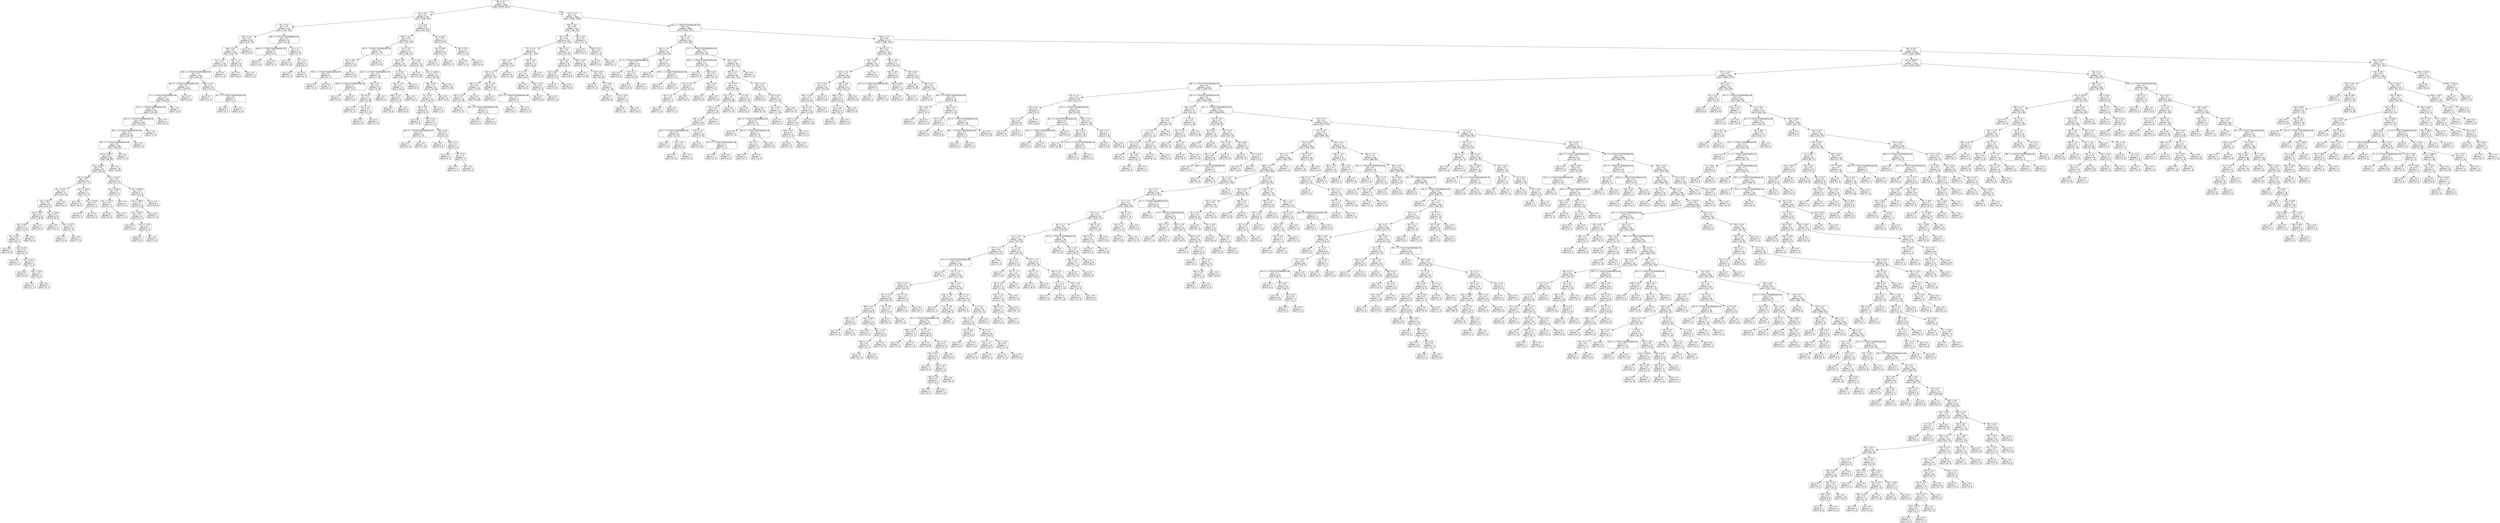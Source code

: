 digraph Tree {
node [shape=box, style="rounded", color="black", fontname=helvetica] ;
edge [fontname=helvetica] ;
0 [label="98 <= -5.7\ngini = 0.5\nsamples = 3346\nvalue = [2599, 2614]"] ;
1 [label="84 <= -5.9\ngini = 0.5\nsamples = 345\nvalue = [198, 334]"] ;
0 -> 1 [labeldistance=2.5, labelangle=45, headlabel="True"] ;
2 [label="38 <= -5.8\ngini = 0.5\nsamples = 158\nvalue = [140, 107]"] ;
1 -> 2 ;
3 [label="303 <= 1.6\ngini = 0.5\nsamples = 138\nvalue = [134, 79]"] ;
2 -> 3 ;
4 [label="388 <= 0.9\ngini = 0.5\nsamples = 134\nvalue = [125, 79]"] ;
3 -> 4 ;
5 [label="62 <= -5.5\ngini = 0.5\nsamples = 126\nvalue = [124, 70]"] ;
4 -> 5 ;
6 [label="362 <= -1.7014117331926443e+38\ngini = 0.5\nsamples = 123\nvalue = [124, 66]"] ;
5 -> 6 ;
7 [label="296 <= -1.7014117331926443e+38\ngini = 0.5\nsamples = 113\nvalue = [109, 65]"] ;
6 -> 7 ;
8 [label="5 <= -1.7014117331926443e+38\ngini = 0.5\nsamples = 110\nvalue = [106, 65]"] ;
7 -> 8 ;
9 [label="153 <= -1.7014117331926443e+38\ngini = 0.5\nsamples = 109\nvalue = [103, 65]"] ;
8 -> 9 ;
10 [label="205 <= -1.7014117331926443e+38\ngini = 0.5\nsamples = 108\nvalue = [103, 64]"] ;
9 -> 10 ;
11 [label="381 <= -1.7014117331926443e+38\ngini = 0.5\nsamples = 107\nvalue = [102, 64]"] ;
10 -> 11 ;
12 [label="355 <= -1.7014117331926443e+38\ngini = 0.5\nsamples = 106\nvalue = [100, 64]"] ;
11 -> 12 ;
13 [label="rain <= 1167.0\ngini = 0.5\nsamples = 105\nvalue = [99, 64]"] ;
12 -> 13 ;
14 [label="rain <= 405.5\ngini = 0.4\nsamples = 87\nvalue = [99, 30]"] ;
13 -> 14 ;
15 [label="rain <= 188.5\ngini = 0.3\nsamples = 64\nvalue = [77, 17]"] ;
14 -> 15 ;
16 [label="rain <= 177.5\ngini = 0.4\nsamples = 47\nvalue = [54, 16]"] ;
15 -> 16 ;
17 [label="rain <= 35.5\ngini = 0.3\nsamples = 44\nvalue = [54, 11]"] ;
16 -> 17 ;
18 [label="rain <= 32.0\ngini = 0.4\nsamples = 19\nvalue = [25, 8]"] ;
17 -> 18 ;
19 [label="rain <= 26.0\ngini = 0.3\nsamples = 16\nvalue = [22, 4]"] ;
18 -> 19 ;
20 [label="rain <= 11.5\ngini = 0.4\nsamples = 11\nvalue = [13, 4]"] ;
19 -> 20 ;
21 [label="gini = 0.0\nsamples = 2\nvalue = [4, 0]"] ;
20 -> 21 ;
22 [label="rain <= 14.5\ngini = 0.4\nsamples = 9\nvalue = [9, 4]"] ;
20 -> 22 ;
23 [label="gini = 0.5\nsamples = 3\nvalue = [2, 2]"] ;
22 -> 23 ;
24 [label="rain <= 21.0\ngini = 0.3\nsamples = 6\nvalue = [7, 2]"] ;
22 -> 24 ;
25 [label="gini = 0.0\nsamples = 2\nvalue = [3, 0]"] ;
24 -> 25 ;
26 [label="rain <= 23.0\ngini = 0.4\nsamples = 4\nvalue = [4, 2]"] ;
24 -> 26 ;
27 [label="gini = 0.5\nsamples = 2\nvalue = [1, 1]"] ;
26 -> 27 ;
28 [label="gini = 0.4\nsamples = 2\nvalue = [3, 1]"] ;
26 -> 28 ;
29 [label="gini = 0.0\nsamples = 5\nvalue = [9, 0]"] ;
19 -> 29 ;
30 [label="gini = 0.5\nsamples = 3\nvalue = [3, 4]"] ;
18 -> 30 ;
31 [label="rain <= 119.0\ngini = 0.2\nsamples = 25\nvalue = [29, 3]"] ;
17 -> 31 ;
32 [label="gini = 0.0\nsamples = 17\nvalue = [22, 0]"] ;
31 -> 32 ;
33 [label="rain <= 127.5\ngini = 0.4\nsamples = 8\nvalue = [7, 3]"] ;
31 -> 33 ;
34 [label="gini = 0.0\nsamples = 2\nvalue = [0, 3]"] ;
33 -> 34 ;
35 [label="gini = 0.0\nsamples = 6\nvalue = [7, 0]"] ;
33 -> 35 ;
36 [label="gini = 0.0\nsamples = 3\nvalue = [0, 5]"] ;
16 -> 36 ;
37 [label="rain <= 318.0\ngini = 0.1\nsamples = 17\nvalue = [23, 1]"] ;
15 -> 37 ;
38 [label="gini = 0.0\nsamples = 12\nvalue = [18, 0]"] ;
37 -> 38 ;
39 [label="rain <= 323.0\ngini = 0.3\nsamples = 5\nvalue = [5, 1]"] ;
37 -> 39 ;
40 [label="gini = 0.0\nsamples = 1\nvalue = [0, 1]"] ;
39 -> 40 ;
41 [label="gini = 0.0\nsamples = 4\nvalue = [5, 0]"] ;
39 -> 41 ;
42 [label="rain <= 573.5\ngini = 0.5\nsamples = 23\nvalue = [22, 13]"] ;
14 -> 42 ;
43 [label="rain <= 442.0\ngini = 0.2\nsamples = 6\nvalue = [1, 7]"] ;
42 -> 43 ;
44 [label="rain <= 422.0\ngini = 0.4\nsamples = 2\nvalue = [1, 2]"] ;
43 -> 44 ;
45 [label="gini = 0.0\nsamples = 1\nvalue = [0, 2]"] ;
44 -> 45 ;
46 [label="gini = 0.0\nsamples = 1\nvalue = [1, 0]"] ;
44 -> 46 ;
47 [label="gini = 0.0\nsamples = 4\nvalue = [0, 5]"] ;
43 -> 47 ;
48 [label="rain <= 858.0\ngini = 0.3\nsamples = 17\nvalue = [21, 6]"] ;
42 -> 48 ;
49 [label="rain <= 782.5\ngini = 0.5\nsamples = 11\nvalue = [11, 6]"] ;
48 -> 49 ;
50 [label="rain <= 681.5\ngini = 0.3\nsamples = 9\nvalue = [11, 2]"] ;
49 -> 50 ;
51 [label="gini = 0.0\nsamples = 5\nvalue = [8, 0]"] ;
50 -> 51 ;
52 [label="rain <= 713.5\ngini = 0.5\nsamples = 4\nvalue = [3, 2]"] ;
50 -> 52 ;
53 [label="gini = 0.0\nsamples = 2\nvalue = [0, 2]"] ;
52 -> 53 ;
54 [label="gini = 0.0\nsamples = 2\nvalue = [3, 0]"] ;
52 -> 54 ;
55 [label="gini = 0.0\nsamples = 2\nvalue = [0, 4]"] ;
49 -> 55 ;
56 [label="gini = 0.0\nsamples = 6\nvalue = [10, 0]"] ;
48 -> 56 ;
57 [label="gini = 0.0\nsamples = 18\nvalue = [0, 34]"] ;
13 -> 57 ;
58 [label="gini = 0.0\nsamples = 1\nvalue = [1, 0]"] ;
12 -> 58 ;
59 [label="gini = 0.0\nsamples = 1\nvalue = [2, 0]"] ;
11 -> 59 ;
60 [label="gini = 0.0\nsamples = 1\nvalue = [1, 0]"] ;
10 -> 60 ;
61 [label="gini = 0.0\nsamples = 1\nvalue = [0, 1]"] ;
9 -> 61 ;
62 [label="gini = 0.0\nsamples = 1\nvalue = [3, 0]"] ;
8 -> 62 ;
63 [label="gini = 0.0\nsamples = 3\nvalue = [3, 0]"] ;
7 -> 63 ;
64 [label="385 <= 0.3\ngini = 0.1\nsamples = 10\nvalue = [15, 1]"] ;
6 -> 64 ;
65 [label="gini = 0.0\nsamples = 7\nvalue = [12, 0]"] ;
64 -> 65 ;
66 [label="227 <= -1.7014117331926443e+38\ngini = 0.4\nsamples = 3\nvalue = [3, 1]"] ;
64 -> 66 ;
67 [label="gini = 0.0\nsamples = 1\nvalue = [0, 1]"] ;
66 -> 67 ;
68 [label="gini = 0.0\nsamples = 2\nvalue = [3, 0]"] ;
66 -> 68 ;
69 [label="gini = 0.0\nsamples = 3\nvalue = [0, 4]"] ;
5 -> 69 ;
70 [label="304 <= 1.1\ngini = 0.2\nsamples = 8\nvalue = [1, 9]"] ;
4 -> 70 ;
71 [label="gini = 0.0\nsamples = 7\nvalue = [0, 9]"] ;
70 -> 71 ;
72 [label="gini = 0.0\nsamples = 1\nvalue = [1, 0]"] ;
70 -> 72 ;
73 [label="gini = 0.0\nsamples = 4\nvalue = [9, 0]"] ;
3 -> 73 ;
74 [label="298 <= -1.7014117331926443e+38\ngini = 0.3\nsamples = 20\nvalue = [6, 28]"] ;
2 -> 74 ;
75 [label="306 <= -1.7014117331926443e+38\ngini = 0.3\nsamples = 4\nvalue = [4, 1]"] ;
74 -> 75 ;
76 [label="gini = 0.0\nsamples = 3\nvalue = [4, 0]"] ;
75 -> 76 ;
77 [label="gini = 0.0\nsamples = 1\nvalue = [0, 1]"] ;
75 -> 77 ;
78 [label="14 <= 1.7\ngini = 0.1\nsamples = 16\nvalue = [2, 27]"] ;
74 -> 78 ;
79 [label="gini = 0.0\nsamples = 13\nvalue = [0, 25]"] ;
78 -> 79 ;
80 [label="72 <= 2.3\ngini = 0.5\nsamples = 3\nvalue = [2, 2]"] ;
78 -> 80 ;
81 [label="gini = 0.0\nsamples = 1\nvalue = [2, 0]"] ;
80 -> 81 ;
82 [label="gini = 0.0\nsamples = 2\nvalue = [0, 2]"] ;
80 -> 82 ;
83 [label="9 <= 14.8\ngini = 0.3\nsamples = 187\nvalue = [58, 227]"] ;
1 -> 83 ;
84 [label="309 <= -5.1\ngini = 0.3\nsamples = 171\nvalue = [40, 218]"] ;
83 -> 84 ;
85 [label="38 <= -1.7014117331926443e+38\ngini = 0.0\nsamples = 54\nvalue = [1, 77]"] ;
84 -> 85 ;
86 [label="84 <= -0.6\ngini = 0.1\nsamples = 12\nvalue = [1, 15]"] ;
85 -> 86 ;
87 [label="378 <= -1.7014117331926443e+38\ngini = 0.5\nsamples = 2\nvalue = [1, 1]"] ;
86 -> 87 ;
88 [label="gini = 0.0\nsamples = 1\nvalue = [1, 0]"] ;
87 -> 88 ;
89 [label="gini = 0.0\nsamples = 1\nvalue = [0, 1]"] ;
87 -> 89 ;
90 [label="gini = 0.0\nsamples = 10\nvalue = [0, 14]"] ;
86 -> 90 ;
91 [label="gini = 0.0\nsamples = 42\nvalue = [0, 62]"] ;
85 -> 91 ;
92 [label="74 <= -2.0\ngini = 0.3\nsamples = 117\nvalue = [39, 141]"] ;
84 -> 92 ;
93 [label="16 <= -5.8\ngini = 0.5\nsamples = 44\nvalue = [23, 42]"] ;
92 -> 93 ;
94 [label="160 <= -1.7014117331926443e+38\ngini = 0.3\nsamples = 26\nvalue = [7, 29]"] ;
93 -> 94 ;
95 [label="238 <= -1.7014117331926443e+38\ngini = 0.4\nsamples = 2\nvalue = [3, 1]"] ;
94 -> 95 ;
96 [label="gini = 0.0\nsamples = 1\nvalue = [3, 0]"] ;
95 -> 96 ;
97 [label="gini = 0.0\nsamples = 1\nvalue = [0, 1]"] ;
95 -> 97 ;
98 [label="330 <= 5.7\ngini = 0.2\nsamples = 24\nvalue = [4, 28]"] ;
94 -> 98 ;
99 [label="103 <= 0.1\ngini = 0.1\nsamples = 23\nvalue = [2, 28]"] ;
98 -> 99 ;
100 [label="gini = 0.0\nsamples = 12\nvalue = [0, 17]"] ;
99 -> 100 ;
101 [label="327 <= 0.3\ngini = 0.3\nsamples = 11\nvalue = [2, 11]"] ;
99 -> 101 ;
102 [label="gini = 0.0\nsamples = 2\nvalue = [2, 0]"] ;
101 -> 102 ;
103 [label="gini = 0.0\nsamples = 9\nvalue = [0, 11]"] ;
101 -> 103 ;
104 [label="gini = 0.0\nsamples = 1\nvalue = [2, 0]"] ;
98 -> 104 ;
105 [label="0 <= 0.6\ngini = 0.5\nsamples = 18\nvalue = [16, 13]"] ;
93 -> 105 ;
106 [label="285 <= -2.5\ngini = 0.3\nsamples = 12\nvalue = [16, 4]"] ;
105 -> 106 ;
107 [label="380 <= -2.5\ngini = 0.5\nsamples = 5\nvalue = [3, 4]"] ;
106 -> 107 ;
108 [label="gini = 0.0\nsamples = 2\nvalue = [3, 0]"] ;
107 -> 108 ;
109 [label="gini = 0.0\nsamples = 3\nvalue = [0, 4]"] ;
107 -> 109 ;
110 [label="gini = 0.0\nsamples = 7\nvalue = [13, 0]"] ;
106 -> 110 ;
111 [label="gini = 0.0\nsamples = 6\nvalue = [0, 9]"] ;
105 -> 111 ;
112 [label="4 <= -0.8\ngini = 0.2\nsamples = 73\nvalue = [16, 99]"] ;
92 -> 112 ;
113 [label="gini = 0.0\nsamples = 18\nvalue = [0, 35]"] ;
112 -> 113 ;
114 [label="rain <= 1109.5\ngini = 0.3\nsamples = 55\nvalue = [16, 64]"] ;
112 -> 114 ;
115 [label="350 <= 9.6\ngini = 0.5\nsamples = 32\nvalue = [16, 26]"] ;
114 -> 115 ;
116 [label="91 <= 5.8\ngini = 0.5\nsamples = 26\nvalue = [16, 17]"] ;
115 -> 116 ;
117 [label="48 <= -0.5\ngini = 0.5\nsamples = 21\nvalue = [9, 17]"] ;
116 -> 117 ;
118 [label="gini = 0.0\nsamples = 4\nvalue = [4, 0]"] ;
117 -> 118 ;
119 [label="392 <= 1.0\ngini = 0.4\nsamples = 17\nvalue = [5, 17]"] ;
117 -> 119 ;
120 [label="161 <= -1.7014117331926443e+38\ngini = 0.1\nsamples = 11\nvalue = [1, 13]"] ;
119 -> 120 ;
121 [label="gini = 0.0\nsamples = 1\nvalue = [1, 0]"] ;
120 -> 121 ;
122 [label="gini = 0.0\nsamples = 10\nvalue = [0, 13]"] ;
120 -> 122 ;
123 [label="236 <= 1.6\ngini = 0.5\nsamples = 6\nvalue = [4, 4]"] ;
119 -> 123 ;
124 [label="gini = 0.0\nsamples = 2\nvalue = [3, 0]"] ;
123 -> 124 ;
125 [label="289 <= 2.1\ngini = 0.3\nsamples = 4\nvalue = [1, 4]"] ;
123 -> 125 ;
126 [label="gini = 0.0\nsamples = 2\nvalue = [0, 3]"] ;
125 -> 126 ;
127 [label="115 <= 3.7\ngini = 0.5\nsamples = 2\nvalue = [1, 1]"] ;
125 -> 127 ;
128 [label="gini = 0.0\nsamples = 1\nvalue = [1, 0]"] ;
127 -> 128 ;
129 [label="gini = 0.0\nsamples = 1\nvalue = [0, 1]"] ;
127 -> 129 ;
130 [label="gini = 0.0\nsamples = 5\nvalue = [7, 0]"] ;
116 -> 130 ;
131 [label="gini = 0.0\nsamples = 6\nvalue = [0, 9]"] ;
115 -> 131 ;
132 [label="gini = 0.0\nsamples = 23\nvalue = [0, 38]"] ;
114 -> 132 ;
133 [label="99 <= 16.6\ngini = 0.4\nsamples = 16\nvalue = [18, 9]"] ;
83 -> 133 ;
134 [label="130 <= 35.8\ngini = 0.1\nsamples = 10\nvalue = [17, 1]"] ;
133 -> 134 ;
135 [label="gini = 0.0\nsamples = 9\nvalue = [17, 0]"] ;
134 -> 135 ;
136 [label="gini = 0.0\nsamples = 1\nvalue = [0, 1]"] ;
134 -> 136 ;
137 [label="68 <= 17.6\ngini = 0.2\nsamples = 6\nvalue = [1, 8]"] ;
133 -> 137 ;
138 [label="gini = 0.0\nsamples = 1\nvalue = [1, 0]"] ;
137 -> 138 ;
139 [label="gini = 0.0\nsamples = 5\nvalue = [0, 8]"] ;
137 -> 139 ;
140 [label="113 <= -5.5\ngini = 0.5\nsamples = 3001\nvalue = [2401, 2280]"] ;
0 -> 140 [labeldistance=2.5, labelangle=-45, headlabel="False"] ;
141 [label="304 <= 16.1\ngini = 0.4\nsamples = 133\nvalue = [48, 163]"] ;
140 -> 141 ;
142 [label="46 <= 3.4\ngini = 0.3\nsamples = 124\nvalue = [35, 161]"] ;
141 -> 142 ;
143 [label="177 <= 1.8\ngini = 0.2\nsamples = 91\nvalue = [17, 120]"] ;
142 -> 143 ;
144 [label="181 <= 0.3\ngini = 0.2\nsamples = 80\nvalue = [11, 112]"] ;
143 -> 144 ;
145 [label="101 <= -0.7\ngini = 0.2\nsamples = 51\nvalue = [11, 70]"] ;
144 -> 145 ;
146 [label="265 <= -3.1\ngini = 0.1\nsamples = 41\nvalue = [4, 64]"] ;
145 -> 146 ;
147 [label="364 <= -3.9\ngini = 0.3\nsamples = 12\nvalue = [4, 18]"] ;
146 -> 147 ;
148 [label="gini = 0.0\nsamples = 8\nvalue = [0, 17]"] ;
147 -> 148 ;
149 [label="381 <= -1.7014117331926443e+38\ngini = 0.3\nsamples = 4\nvalue = [4, 1]"] ;
147 -> 149 ;
150 [label="gini = 0.0\nsamples = 1\nvalue = [0, 1]"] ;
149 -> 150 ;
151 [label="gini = 0.0\nsamples = 3\nvalue = [4, 0]"] ;
149 -> 151 ;
152 [label="gini = 0.0\nsamples = 29\nvalue = [0, 46]"] ;
146 -> 152 ;
153 [label="202 <= -0.5\ngini = 0.5\nsamples = 10\nvalue = [7, 6]"] ;
145 -> 153 ;
154 [label="gini = 0.0\nsamples = 5\nvalue = [0, 5]"] ;
153 -> 154 ;
155 [label="327 <= -1.7014117331926443e+38\ngini = 0.2\nsamples = 5\nvalue = [7, 1]"] ;
153 -> 155 ;
156 [label="gini = 0.0\nsamples = 1\nvalue = [0, 1]"] ;
155 -> 156 ;
157 [label="gini = 0.0\nsamples = 4\nvalue = [7, 0]"] ;
155 -> 157 ;
158 [label="gini = 0.0\nsamples = 29\nvalue = [0, 42]"] ;
144 -> 158 ;
159 [label="194 <= 1.8\ngini = 0.5\nsamples = 11\nvalue = [6, 8]"] ;
143 -> 159 ;
160 [label="1 <= 0.7\ngini = 0.4\nsamples = 8\nvalue = [6, 3]"] ;
159 -> 160 ;
161 [label="gini = 0.0\nsamples = 4\nvalue = [5, 0]"] ;
160 -> 161 ;
162 [label="301 <= 2.5\ngini = 0.4\nsamples = 4\nvalue = [1, 3]"] ;
160 -> 162 ;
163 [label="gini = 0.0\nsamples = 3\nvalue = [0, 3]"] ;
162 -> 163 ;
164 [label="gini = 0.0\nsamples = 1\nvalue = [1, 0]"] ;
162 -> 164 ;
165 [label="gini = 0.0\nsamples = 3\nvalue = [0, 5]"] ;
159 -> 165 ;
166 [label="296 <= 4.9\ngini = 0.4\nsamples = 33\nvalue = [18, 41]"] ;
142 -> 166 ;
167 [label="118 <= 4.2\ngini = 0.4\nsamples = 8\nvalue = [12, 5]"] ;
166 -> 167 ;
168 [label="86 <= 3.8\ngini = 0.5\nsamples = 4\nvalue = [3, 5]"] ;
167 -> 168 ;
169 [label="gini = 0.0\nsamples = 1\nvalue = [3, 0]"] ;
168 -> 169 ;
170 [label="gini = 0.0\nsamples = 3\nvalue = [0, 5]"] ;
168 -> 170 ;
171 [label="gini = 0.0\nsamples = 4\nvalue = [9, 0]"] ;
167 -> 171 ;
172 [label="280 <= 8.2\ngini = 0.2\nsamples = 25\nvalue = [6, 36]"] ;
166 -> 172 ;
173 [label="gini = 0.0\nsamples = 13\nvalue = [0, 20]"] ;
172 -> 173 ;
174 [label="225 <= 9.9\ngini = 0.4\nsamples = 12\nvalue = [6, 16]"] ;
172 -> 174 ;
175 [label="gini = 0.0\nsamples = 5\nvalue = [5, 0]"] ;
174 -> 175 ;
176 [label="0 <= 14.5\ngini = 0.1\nsamples = 7\nvalue = [1, 16]"] ;
174 -> 176 ;
177 [label="gini = 0.0\nsamples = 4\nvalue = [0, 14]"] ;
176 -> 177 ;
178 [label="174 <= 14.4\ngini = 0.4\nsamples = 3\nvalue = [1, 2]"] ;
176 -> 178 ;
179 [label="gini = 0.0\nsamples = 1\nvalue = [1, 0]"] ;
178 -> 179 ;
180 [label="gini = 0.0\nsamples = 2\nvalue = [0, 2]"] ;
178 -> 180 ;
181 [label="48 <= 21.5\ngini = 0.2\nsamples = 9\nvalue = [13, 2]"] ;
141 -> 181 ;
182 [label="gini = 0.0\nsamples = 6\nvalue = [12, 0]"] ;
181 -> 182 ;
183 [label="299 <= 19.3\ngini = 0.4\nsamples = 3\nvalue = [1, 2]"] ;
181 -> 183 ;
184 [label="gini = 0.0\nsamples = 1\nvalue = [1, 0]"] ;
183 -> 184 ;
185 [label="gini = 0.0\nsamples = 2\nvalue = [0, 2]"] ;
183 -> 185 ;
186 [label="316 <= -1.7014117331926443e+38\ngini = 0.5\nsamples = 2868\nvalue = [2353, 2117]"] ;
140 -> 186 ;
187 [label="302 <= -4.4\ngini = 0.4\nsamples = 141\nvalue = [64, 160]"] ;
186 -> 187 ;
188 [label="185 <= -2.9\ngini = 0.5\nsamples = 22\nvalue = [25, 19]"] ;
187 -> 188 ;
189 [label="52 <= -1.7014117331926443e+38\ngini = 0.3\nsamples = 14\nvalue = [23, 4]"] ;
188 -> 189 ;
190 [label="gini = 0.0\nsamples = 1\nvalue = [0, 2]"] ;
189 -> 190 ;
191 [label="173 <= 1.3\ngini = 0.1\nsamples = 13\nvalue = [23, 2]"] ;
189 -> 191 ;
192 [label="gini = 0.0\nsamples = 11\nvalue = [23, 0]"] ;
191 -> 192 ;
193 [label="gini = 0.0\nsamples = 2\nvalue = [0, 2]"] ;
191 -> 193 ;
194 [label="386 <= -1.2\ngini = 0.2\nsamples = 8\nvalue = [2, 15]"] ;
188 -> 194 ;
195 [label="gini = 0.0\nsamples = 6\nvalue = [0, 13]"] ;
194 -> 195 ;
196 [label="339 <= -1.7014117331926443e+38\ngini = 0.5\nsamples = 2\nvalue = [2, 2]"] ;
194 -> 196 ;
197 [label="gini = 0.0\nsamples = 1\nvalue = [0, 2]"] ;
196 -> 197 ;
198 [label="gini = 0.0\nsamples = 1\nvalue = [2, 0]"] ;
196 -> 198 ;
199 [label="217 <= -1.7014117331926443e+38\ngini = 0.3\nsamples = 119\nvalue = [39, 141]"] ;
187 -> 199 ;
200 [label="181 <= -1.7014117331926443e+38\ngini = 0.5\nsamples = 20\nvalue = [17, 10]"] ;
199 -> 200 ;
201 [label="gini = 0.0\nsamples = 5\nvalue = [0, 5]"] ;
200 -> 201 ;
202 [label="250 <= 0.3\ngini = 0.4\nsamples = 15\nvalue = [17, 5]"] ;
200 -> 202 ;
203 [label="171 <= -1.6\ngini = 0.1\nsamples = 7\nvalue = [12, 1]"] ;
202 -> 203 ;
204 [label="74 <= -3.5\ngini = 0.4\nsamples = 2\nvalue = [2, 1]"] ;
203 -> 204 ;
205 [label="gini = 0.0\nsamples = 1\nvalue = [2, 0]"] ;
204 -> 205 ;
206 [label="gini = 0.0\nsamples = 1\nvalue = [0, 1]"] ;
204 -> 206 ;
207 [label="gini = 0.0\nsamples = 5\nvalue = [10, 0]"] ;
203 -> 207 ;
208 [label="381 <= 0.9\ngini = 0.5\nsamples = 8\nvalue = [5, 4]"] ;
202 -> 208 ;
209 [label="gini = 0.0\nsamples = 4\nvalue = [0, 4]"] ;
208 -> 209 ;
210 [label="gini = 0.0\nsamples = 4\nvalue = [5, 0]"] ;
208 -> 210 ;
211 [label="253 <= 34.0\ngini = 0.2\nsamples = 99\nvalue = [22, 131]"] ;
199 -> 211 ;
212 [label="295 <= 1.2\ngini = 0.2\nsamples = 98\nvalue = [20, 131]"] ;
211 -> 212 ;
213 [label="76 <= 4.9\ngini = 0.1\nsamples = 71\nvalue = [8, 100]"] ;
212 -> 213 ;
214 [label="372 <= -0.3\ngini = 0.1\nsamples = 61\nvalue = [5, 88]"] ;
213 -> 214 ;
215 [label="179 <= 1.4\ngini = 0.2\nsamples = 35\nvalue = [5, 47]"] ;
214 -> 215 ;
216 [label="246 <= -1.8\ngini = 0.1\nsamples = 34\nvalue = [4, 47]"] ;
215 -> 216 ;
217 [label="218 <= -1.7014117331926443e+38\ngini = 0.3\nsamples = 10\nvalue = [3, 12]"] ;
216 -> 217 ;
218 [label="gini = 0.0\nsamples = 2\nvalue = [2, 0]"] ;
217 -> 218 ;
219 [label="12 <= -0.8\ngini = 0.1\nsamples = 8\nvalue = [1, 12]"] ;
217 -> 219 ;
220 [label="gini = 0.0\nsamples = 7\nvalue = [0, 12]"] ;
219 -> 220 ;
221 [label="gini = 0.0\nsamples = 1\nvalue = [1, 0]"] ;
219 -> 221 ;
222 [label="319 <= -0.2\ngini = 0.1\nsamples = 24\nvalue = [1, 35]"] ;
216 -> 222 ;
223 [label="gini = 0.0\nsamples = 21\nvalue = [0, 32]"] ;
222 -> 223 ;
224 [label="317 <= -1.7014117331926443e+38\ngini = 0.4\nsamples = 3\nvalue = [1, 3]"] ;
222 -> 224 ;
225 [label="gini = 0.0\nsamples = 1\nvalue = [1, 0]"] ;
224 -> 225 ;
226 [label="gini = 0.0\nsamples = 2\nvalue = [0, 3]"] ;
224 -> 226 ;
227 [label="gini = 0.0\nsamples = 1\nvalue = [1, 0]"] ;
215 -> 227 ;
228 [label="gini = 0.0\nsamples = 26\nvalue = [0, 41]"] ;
214 -> 228 ;
229 [label="5 <= 5.8\ngini = 0.3\nsamples = 10\nvalue = [3, 12]"] ;
213 -> 229 ;
230 [label="gini = 0.0\nsamples = 2\nvalue = [3, 0]"] ;
229 -> 230 ;
231 [label="gini = 0.0\nsamples = 8\nvalue = [0, 12]"] ;
229 -> 231 ;
232 [label="192 <= 1.6\ngini = 0.4\nsamples = 27\nvalue = [12, 31]"] ;
212 -> 232 ;
233 [label="gini = 0.0\nsamples = 4\nvalue = [5, 0]"] ;
232 -> 233 ;
234 [label="216 <= 9.6\ngini = 0.3\nsamples = 23\nvalue = [7, 31]"] ;
232 -> 234 ;
235 [label="141 <= 5.6\ngini = 0.4\nsamples = 13\nvalue = [7, 14]"] ;
234 -> 235 ;
236 [label="266 <= -1.7014117331926443e+38\ngini = 0.2\nsamples = 9\nvalue = [2, 14]"] ;
235 -> 236 ;
237 [label="gini = 0.0\nsamples = 1\nvalue = [1, 0]"] ;
236 -> 237 ;
238 [label="305 <= -1.7014117331926443e+38\ngini = 0.1\nsamples = 8\nvalue = [1, 14]"] ;
236 -> 238 ;
239 [label="48 <= 2.1\ngini = 0.4\nsamples = 2\nvalue = [1, 3]"] ;
238 -> 239 ;
240 [label="gini = 0.0\nsamples = 1\nvalue = [0, 3]"] ;
239 -> 240 ;
241 [label="gini = 0.0\nsamples = 1\nvalue = [1, 0]"] ;
239 -> 241 ;
242 [label="gini = 0.0\nsamples = 6\nvalue = [0, 11]"] ;
238 -> 242 ;
243 [label="gini = 0.0\nsamples = 4\nvalue = [5, 0]"] ;
235 -> 243 ;
244 [label="gini = 0.0\nsamples = 10\nvalue = [0, 17]"] ;
234 -> 244 ;
245 [label="gini = 0.0\nsamples = 1\nvalue = [2, 0]"] ;
211 -> 245 ;
246 [label="384 <= -5.3\ngini = 0.5\nsamples = 2727\nvalue = [2289, 1957]"] ;
186 -> 246 ;
247 [label="306 <= 0.2\ngini = 0.4\nsamples = 125\nvalue = [61, 148]"] ;
246 -> 247 ;
248 [label="357 <= 6.8\ngini = 0.5\nsamples = 54\nvalue = [41, 56]"] ;
247 -> 248 ;
249 [label="223 <= -1.6\ngini = 0.4\nsamples = 48\nvalue = [28, 56]"] ;
248 -> 249 ;
250 [label="271 <= 0.9\ngini = 0.3\nsamples = 29\nvalue = [10, 43]"] ;
249 -> 250 ;
251 [label="305 <= -0.8\ngini = 0.2\nsamples = 27\nvalue = [6, 43]"] ;
250 -> 251 ;
252 [label="126 <= -2.0\ngini = 0.2\nsamples = 26\nvalue = [4, 43]"] ;
251 -> 252 ;
253 [label="164 <= -3.8\ngini = 0.3\nsamples = 12\nvalue = [4, 17]"] ;
252 -> 253 ;
254 [label="159 <= -0.2\ngini = 0.1\nsamples = 9\nvalue = [1, 17]"] ;
253 -> 254 ;
255 [label="gini = 0.0\nsamples = 8\nvalue = [0, 17]"] ;
254 -> 255 ;
256 [label="gini = 0.0\nsamples = 1\nvalue = [1, 0]"] ;
254 -> 256 ;
257 [label="gini = 0.0\nsamples = 3\nvalue = [3, 0]"] ;
253 -> 257 ;
258 [label="gini = 0.0\nsamples = 14\nvalue = [0, 26]"] ;
252 -> 258 ;
259 [label="gini = 0.0\nsamples = 1\nvalue = [2, 0]"] ;
251 -> 259 ;
260 [label="gini = 0.0\nsamples = 2\nvalue = [4, 0]"] ;
250 -> 260 ;
261 [label="260 <= 0.8\ngini = 0.5\nsamples = 19\nvalue = [18, 13]"] ;
249 -> 261 ;
262 [label="390 <= -0.5\ngini = 0.3\nsamples = 14\nvalue = [18, 5]"] ;
261 -> 262 ;
263 [label="13 <= -1.0\ngini = 0.5\nsamples = 8\nvalue = [9, 5]"] ;
262 -> 263 ;
264 [label="gini = 0.0\nsamples = 4\nvalue = [9, 0]"] ;
263 -> 264 ;
265 [label="gini = 0.0\nsamples = 4\nvalue = [0, 5]"] ;
263 -> 265 ;
266 [label="gini = 0.0\nsamples = 6\nvalue = [9, 0]"] ;
262 -> 266 ;
267 [label="gini = 0.0\nsamples = 5\nvalue = [0, 8]"] ;
261 -> 267 ;
268 [label="gini = 0.0\nsamples = 6\nvalue = [13, 0]"] ;
248 -> 268 ;
269 [label="140 <= -0.4\ngini = 0.3\nsamples = 71\nvalue = [20, 92]"] ;
247 -> 269 ;
270 [label="344 <= -0.5\ngini = 0.5\nsamples = 8\nvalue = [8, 5]"] ;
269 -> 270 ;
271 [label="147 <= -1.7014117331926443e+38\ngini = 0.2\nsamples = 4\nvalue = [7, 1]"] ;
270 -> 271 ;
272 [label="gini = 0.0\nsamples = 1\nvalue = [0, 1]"] ;
271 -> 272 ;
273 [label="gini = 0.0\nsamples = 3\nvalue = [7, 0]"] ;
271 -> 273 ;
274 [label="146 <= 26.8\ngini = 0.3\nsamples = 4\nvalue = [1, 4]"] ;
270 -> 274 ;
275 [label="gini = 0.0\nsamples = 3\nvalue = [0, 4]"] ;
274 -> 275 ;
276 [label="gini = 0.0\nsamples = 1\nvalue = [1, 0]"] ;
274 -> 276 ;
277 [label="243 <= 0.8\ngini = 0.2\nsamples = 63\nvalue = [12, 87]"] ;
269 -> 277 ;
278 [label="gini = 0.0\nsamples = 28\nvalue = [0, 43]"] ;
277 -> 278 ;
279 [label="199 <= 1.2\ngini = 0.3\nsamples = 35\nvalue = [12, 44]"] ;
277 -> 279 ;
280 [label="gini = 0.0\nsamples = 4\nvalue = [4, 0]"] ;
279 -> 280 ;
281 [label="387 <= -1.7014117331926443e+38\ngini = 0.3\nsamples = 31\nvalue = [8, 44]"] ;
279 -> 281 ;
282 [label="193 <= 5.6\ngini = 0.5\nsamples = 3\nvalue = [3, 2]"] ;
281 -> 282 ;
283 [label="gini = 0.0\nsamples = 1\nvalue = [3, 0]"] ;
282 -> 283 ;
284 [label="gini = 0.0\nsamples = 2\nvalue = [0, 2]"] ;
282 -> 284 ;
285 [label="300 <= 2.0\ngini = 0.2\nsamples = 28\nvalue = [5, 42]"] ;
281 -> 285 ;
286 [label="111 <= 3.0\ngini = 0.5\nsamples = 6\nvalue = [4, 6]"] ;
285 -> 286 ;
287 [label="gini = 0.0\nsamples = 4\nvalue = [0, 6]"] ;
286 -> 287 ;
288 [label="gini = 0.0\nsamples = 2\nvalue = [4, 0]"] ;
286 -> 288 ;
289 [label="101 <= -1.7014117331926443e+38\ngini = 0.1\nsamples = 22\nvalue = [1, 36]"] ;
285 -> 289 ;
290 [label="88 <= -1.7014117331926443e+38\ngini = 0.4\nsamples = 2\nvalue = [1, 2]"] ;
289 -> 290 ;
291 [label="gini = 0.0\nsamples = 1\nvalue = [0, 2]"] ;
290 -> 291 ;
292 [label="gini = 0.0\nsamples = 1\nvalue = [1, 0]"] ;
290 -> 292 ;
293 [label="gini = 0.0\nsamples = 20\nvalue = [0, 34]"] ;
289 -> 293 ;
294 [label="365 <= 34.5\ngini = 0.5\nsamples = 2602\nvalue = [2228, 1809]"] ;
246 -> 294 ;
295 [label="rain <= 1604.5\ngini = 0.5\nsamples = 2428\nvalue = [2135, 1628]"] ;
294 -> 295 ;
296 [label="297 <= 14.6\ngini = 0.5\nsamples = 2007\nvalue = [2049, 1075]"] ;
295 -> 296 ;
297 [label="289 <= -1.7014117331926443e+38\ngini = 0.5\nsamples = 1674\nvalue = [1636, 977]"] ;
296 -> 297 ;
298 [label="376 <= -4.3\ngini = 0.3\nsamples = 48\nvalue = [16, 57]"] ;
297 -> 298 ;
299 [label="63 <= 1.9\ngini = 0.4\nsamples = 9\nvalue = [8, 4]"] ;
298 -> 299 ;
300 [label="131 <= -1.6\ngini = 0.4\nsamples = 6\nvalue = [2, 4]"] ;
299 -> 300 ;
301 [label="gini = 0.0\nsamples = 2\nvalue = [2, 0]"] ;
300 -> 301 ;
302 [label="gini = 0.0\nsamples = 4\nvalue = [0, 4]"] ;
300 -> 302 ;
303 [label="gini = 0.0\nsamples = 3\nvalue = [6, 0]"] ;
299 -> 303 ;
304 [label="62 <= -1.7014117331926443e+38\ngini = 0.2\nsamples = 39\nvalue = [8, 53]"] ;
298 -> 304 ;
305 [label="46 <= -1.7014117331926443e+38\ngini = 0.5\nsamples = 5\nvalue = [4, 5]"] ;
304 -> 305 ;
306 [label="294 <= -1.7014117331926443e+38\ngini = 0.3\nsamples = 3\nvalue = [4, 1]"] ;
305 -> 306 ;
307 [label="gini = 0.0\nsamples = 1\nvalue = [0, 1]"] ;
306 -> 307 ;
308 [label="gini = 0.0\nsamples = 2\nvalue = [4, 0]"] ;
306 -> 308 ;
309 [label="gini = 0.0\nsamples = 2\nvalue = [0, 4]"] ;
305 -> 309 ;
310 [label="290 <= -0.2\ngini = 0.1\nsamples = 34\nvalue = [4, 48]"] ;
304 -> 310 ;
311 [label="101 <= 4.3\ngini = 0.0\nsamples = 28\nvalue = [1, 42]"] ;
310 -> 311 ;
312 [label="gini = 0.0\nsamples = 26\nvalue = [0, 39]"] ;
311 -> 312 ;
313 [label="271 <= -1.7014117331926443e+38\ngini = 0.4\nsamples = 2\nvalue = [1, 3]"] ;
311 -> 313 ;
314 [label="gini = 0.0\nsamples = 1\nvalue = [1, 0]"] ;
313 -> 314 ;
315 [label="gini = 0.0\nsamples = 1\nvalue = [0, 3]"] ;
313 -> 315 ;
316 [label="193 <= 7.1\ngini = 0.4\nsamples = 6\nvalue = [3, 6]"] ;
310 -> 316 ;
317 [label="gini = 0.0\nsamples = 3\nvalue = [3, 0]"] ;
316 -> 317 ;
318 [label="gini = 0.0\nsamples = 3\nvalue = [0, 6]"] ;
316 -> 318 ;
319 [label="163 <= -1.7014117331926443e+38\ngini = 0.5\nsamples = 1626\nvalue = [1620, 920]"] ;
297 -> 319 ;
320 [label="263 <= 0.3\ngini = 0.4\nsamples = 51\nvalue = [24, 61]"] ;
319 -> 320 ;
321 [label="45 <= 1.0\ngini = 0.5\nsamples = 21\nvalue = [20, 13]"] ;
320 -> 321 ;
322 [label="1 <= -2.3\ngini = 0.5\nsamples = 17\nvalue = [11, 13]"] ;
321 -> 322 ;
323 [label="372 <= -3.6\ngini = 0.3\nsamples = 9\nvalue = [10, 2]"] ;
322 -> 323 ;
324 [label="gini = 0.0\nsamples = 1\nvalue = [0, 1]"] ;
323 -> 324 ;
325 [label="52 <= 0.4\ngini = 0.2\nsamples = 8\nvalue = [10, 1]"] ;
323 -> 325 ;
326 [label="gini = 0.0\nsamples = 7\nvalue = [10, 0]"] ;
325 -> 326 ;
327 [label="gini = 0.0\nsamples = 1\nvalue = [0, 1]"] ;
325 -> 327 ;
328 [label="117 <= -0.0\ngini = 0.2\nsamples = 8\nvalue = [1, 11]"] ;
322 -> 328 ;
329 [label="gini = 0.0\nsamples = 7\nvalue = [0, 11]"] ;
328 -> 329 ;
330 [label="gini = 0.0\nsamples = 1\nvalue = [1, 0]"] ;
328 -> 330 ;
331 [label="gini = 0.0\nsamples = 4\nvalue = [9, 0]"] ;
321 -> 331 ;
332 [label="2 <= 1.8\ngini = 0.1\nsamples = 30\nvalue = [4, 48]"] ;
320 -> 332 ;
333 [label="371 <= 0.5\ngini = 0.4\nsamples = 9\nvalue = [4, 9]"] ;
332 -> 333 ;
334 [label="gini = 0.0\nsamples = 4\nvalue = [0, 8]"] ;
333 -> 334 ;
335 [label="65 <= -0.1\ngini = 0.3\nsamples = 5\nvalue = [4, 1]"] ;
333 -> 335 ;
336 [label="gini = 0.0\nsamples = 1\nvalue = [0, 1]"] ;
335 -> 336 ;
337 [label="gini = 0.0\nsamples = 4\nvalue = [4, 0]"] ;
335 -> 337 ;
338 [label="gini = 0.0\nsamples = 21\nvalue = [0, 39]"] ;
332 -> 338 ;
339 [label="121 <= -1.7014117331926443e+38\ngini = 0.5\nsamples = 1575\nvalue = [1596, 859]"] ;
319 -> 339 ;
340 [label="142 <= -3.8\ngini = 0.4\nsamples = 38\nvalue = [19, 44]"] ;
339 -> 340 ;
341 [label="85 <= 5.2\ngini = 0.1\nsamples = 18\nvalue = [1, 26]"] ;
340 -> 341 ;
342 [label="gini = 0.0\nsamples = 17\nvalue = [0, 26]"] ;
341 -> 342 ;
343 [label="gini = 0.0\nsamples = 1\nvalue = [1, 0]"] ;
341 -> 343 ;
344 [label="187 <= 2.2\ngini = 0.5\nsamples = 20\nvalue = [18, 18]"] ;
340 -> 344 ;
345 [label="274 <= -0.5\ngini = 0.4\nsamples = 11\nvalue = [14, 5]"] ;
344 -> 345 ;
346 [label="82 <= -3.0\ngini = 0.5\nsamples = 6\nvalue = [4, 5]"] ;
345 -> 346 ;
347 [label="gini = 0.0\nsamples = 1\nvalue = [3, 0]"] ;
346 -> 347 ;
348 [label="348 <= -1.7014117331926443e+38\ngini = 0.3\nsamples = 5\nvalue = [1, 5]"] ;
346 -> 348 ;
349 [label="gini = 0.0\nsamples = 1\nvalue = [1, 0]"] ;
348 -> 349 ;
350 [label="gini = 0.0\nsamples = 4\nvalue = [0, 5]"] ;
348 -> 350 ;
351 [label="gini = 0.0\nsamples = 5\nvalue = [10, 0]"] ;
345 -> 351 ;
352 [label="244 <= 8.4\ngini = 0.4\nsamples = 9\nvalue = [4, 13]"] ;
344 -> 352 ;
353 [label="gini = 0.0\nsamples = 6\nvalue = [0, 12]"] ;
352 -> 353 ;
354 [label="377 <= 12.6\ngini = 0.3\nsamples = 3\nvalue = [4, 1]"] ;
352 -> 354 ;
355 [label="gini = 0.0\nsamples = 2\nvalue = [4, 0]"] ;
354 -> 355 ;
356 [label="gini = 0.0\nsamples = 1\nvalue = [0, 1]"] ;
354 -> 356 ;
357 [label="143 <= 1.2\ngini = 0.4\nsamples = 1537\nvalue = [1577, 815]"] ;
339 -> 357 ;
358 [label="351 <= -0.3\ngini = 0.4\nsamples = 779\nvalue = [858, 350]"] ;
357 -> 358 ;
359 [label="313 <= 0.2\ngini = 0.5\nsamples = 453\nvalue = [459, 239]"] ;
358 -> 359 ;
360 [label="58 <= 0.7\ngini = 0.4\nsamples = 439\nvalue = [458, 216]"] ;
359 -> 360 ;
361 [label="398 <= -0.7\ngini = 0.4\nsamples = 432\nvalue = [458, 205]"] ;
360 -> 361 ;
362 [label="291 <= -0.2\ngini = 0.4\nsamples = 333\nvalue = [373, 140]"] ;
361 -> 362 ;
363 [label="111 <= -1.0\ngini = 0.4\nsamples = 329\nvalue = [373, 134]"] ;
362 -> 363 ;
364 [label="17 <= -1.0\ngini = 0.4\nsamples = 274\nvalue = [290, 128]"] ;
363 -> 364 ;
365 [label="53 <= -1.1\ngini = 0.4\nsamples = 259\nvalue = [283, 111]"] ;
364 -> 365 ;
366 [label="66 <= -1.5\ngini = 0.4\nsamples = 245\nvalue = [276, 97]"] ;
365 -> 366 ;
367 [label="27 <= -2.0\ngini = 0.4\nsamples = 199\nvalue = [207, 91]"] ;
366 -> 367 ;
368 [label="372 <= -1.5\ngini = 0.4\nsamples = 147\nvalue = [172, 51]"] ;
367 -> 368 ;
369 [label="172 <= -1.7014117331926443e+38\ngini = 0.3\nsamples = 144\nvalue = [172, 48]"] ;
368 -> 369 ;
370 [label="gini = 0.0\nsamples = 2\nvalue = [0, 4]"] ;
369 -> 370 ;
371 [label="170 <= -4.3\ngini = 0.3\nsamples = 142\nvalue = [172, 44]"] ;
369 -> 371 ;
372 [label="181 <= -4.3\ngini = 0.4\nsamples = 48\nvalue = [44, 21]"] ;
371 -> 372 ;
373 [label="217 <= -4.4\ngini = 0.4\nsamples = 40\nvalue = [42, 14]"] ;
372 -> 373 ;
374 [label="369 <= -5.0\ngini = 0.3\nsamples = 33\nvalue = [39, 8]"] ;
373 -> 374 ;
375 [label="243 <= -5.1\ngini = 0.5\nsamples = 8\nvalue = [5, 5]"] ;
374 -> 375 ;
376 [label="gini = 0.0\nsamples = 4\nvalue = [5, 0]"] ;
375 -> 376 ;
377 [label="gini = 0.0\nsamples = 4\nvalue = [0, 5]"] ;
375 -> 377 ;
378 [label="rain <= 18.5\ngini = 0.1\nsamples = 25\nvalue = [34, 3]"] ;
374 -> 378 ;
379 [label="gini = 0.0\nsamples = 1\nvalue = [0, 1]"] ;
378 -> 379 ;
380 [label="367 <= -4.6\ngini = 0.1\nsamples = 24\nvalue = [34, 2]"] ;
378 -> 380 ;
381 [label="365 <= -4.7\ngini = 0.3\nsamples = 9\nvalue = [11, 2]"] ;
380 -> 381 ;
382 [label="gini = 0.0\nsamples = 7\nvalue = [11, 0]"] ;
381 -> 382 ;
383 [label="gini = 0.0\nsamples = 2\nvalue = [0, 2]"] ;
381 -> 383 ;
384 [label="gini = 0.0\nsamples = 15\nvalue = [23, 0]"] ;
380 -> 384 ;
385 [label="176 <= -4.4\ngini = 0.4\nsamples = 7\nvalue = [3, 6]"] ;
373 -> 385 ;
386 [label="gini = 0.0\nsamples = 4\nvalue = [0, 6]"] ;
385 -> 386 ;
387 [label="gini = 0.0\nsamples = 3\nvalue = [3, 0]"] ;
385 -> 387 ;
388 [label="312 <= -4.7\ngini = 0.3\nsamples = 8\nvalue = [2, 7]"] ;
372 -> 388 ;
389 [label="gini = 0.0\nsamples = 2\nvalue = [2, 0]"] ;
388 -> 389 ;
390 [label="gini = 0.0\nsamples = 6\nvalue = [0, 7]"] ;
388 -> 390 ;
391 [label="346 <= -3.0\ngini = 0.3\nsamples = 94\nvalue = [128, 23]"] ;
371 -> 391 ;
392 [label="209 <= -4.5\ngini = 0.1\nsamples = 54\nvalue = [86, 6]"] ;
391 -> 392 ;
393 [label="gini = 0.0\nsamples = 1\nvalue = [0, 1]"] ;
392 -> 393 ;
394 [label="12 <= -2.8\ngini = 0.1\nsamples = 53\nvalue = [86, 5]"] ;
392 -> 394 ;
395 [label="33 <= -1.7014117331926443e+38\ngini = 0.1\nsamples = 52\nvalue = [86, 4]"] ;
394 -> 395 ;
396 [label="356 <= -4.1\ngini = 0.5\nsamples = 2\nvalue = [1, 1]"] ;
395 -> 396 ;
397 [label="gini = 0.0\nsamples = 1\nvalue = [0, 1]"] ;
396 -> 397 ;
398 [label="gini = 0.0\nsamples = 1\nvalue = [1, 0]"] ;
396 -> 398 ;
399 [label="172 <= -3.5\ngini = 0.1\nsamples = 50\nvalue = [85, 3]"] ;
395 -> 399 ;
400 [label="gini = 0.0\nsamples = 35\nvalue = [58, 0]"] ;
399 -> 400 ;
401 [label="113 <= -3.4\ngini = 0.2\nsamples = 15\nvalue = [27, 3]"] ;
399 -> 401 ;
402 [label="276 <= -3.7\ngini = 0.5\nsamples = 4\nvalue = [4, 3]"] ;
401 -> 402 ;
403 [label="gini = 0.0\nsamples = 1\nvalue = [3, 0]"] ;
402 -> 403 ;
404 [label="215 <= -3.4\ngini = 0.4\nsamples = 3\nvalue = [1, 3]"] ;
402 -> 404 ;
405 [label="240 <= -3.8\ngini = 0.5\nsamples = 2\nvalue = [1, 1]"] ;
404 -> 405 ;
406 [label="gini = 0.0\nsamples = 1\nvalue = [0, 1]"] ;
405 -> 406 ;
407 [label="gini = 0.0\nsamples = 1\nvalue = [1, 0]"] ;
405 -> 407 ;
408 [label="gini = 0.0\nsamples = 1\nvalue = [0, 2]"] ;
404 -> 408 ;
409 [label="gini = 0.0\nsamples = 11\nvalue = [23, 0]"] ;
401 -> 409 ;
410 [label="gini = 0.0\nsamples = 1\nvalue = [0, 1]"] ;
394 -> 410 ;
411 [label="190 <= -2.9\ngini = 0.4\nsamples = 40\nvalue = [42, 17]"] ;
391 -> 411 ;
412 [label="gini = 0.0\nsamples = 5\nvalue = [0, 6]"] ;
411 -> 412 ;
413 [label="2 <= -1.3\ngini = 0.3\nsamples = 35\nvalue = [42, 11]"] ;
411 -> 413 ;
414 [label="387 <= -2.7\ngini = 0.3\nsamples = 33\nvalue = [42, 9]"] ;
413 -> 414 ;
415 [label="372 <= -2.6\ngini = 0.5\nsamples = 3\nvalue = [4, 4]"] ;
414 -> 415 ;
416 [label="gini = 0.0\nsamples = 2\nvalue = [4, 0]"] ;
415 -> 416 ;
417 [label="gini = 0.0\nsamples = 1\nvalue = [0, 4]"] ;
415 -> 417 ;
418 [label="83 <= -2.0\ngini = 0.2\nsamples = 30\nvalue = [38, 5]"] ;
414 -> 418 ;
419 [label="254 <= -1.7\ngini = 0.1\nsamples = 23\nvalue = [33, 1]"] ;
418 -> 419 ;
420 [label="gini = 0.0\nsamples = 22\nvalue = [33, 0]"] ;
419 -> 420 ;
421 [label="gini = 0.0\nsamples = 1\nvalue = [0, 1]"] ;
419 -> 421 ;
422 [label="192 <= -1.9\ngini = 0.5\nsamples = 7\nvalue = [5, 4]"] ;
418 -> 422 ;
423 [label="gini = 0.0\nsamples = 3\nvalue = [0, 4]"] ;
422 -> 423 ;
424 [label="gini = 0.0\nsamples = 4\nvalue = [5, 0]"] ;
422 -> 424 ;
425 [label="gini = 0.0\nsamples = 2\nvalue = [0, 2]"] ;
413 -> 425 ;
426 [label="gini = 0.0\nsamples = 3\nvalue = [0, 3]"] ;
368 -> 426 ;
427 [label="71 <= -1.8\ngini = 0.5\nsamples = 52\nvalue = [35, 40]"] ;
367 -> 427 ;
428 [label="78 <= -2.1\ngini = 0.3\nsamples = 17\nvalue = [4, 22]"] ;
427 -> 428 ;
429 [label="gini = 0.0\nsamples = 1\nvalue = [1, 0]"] ;
428 -> 429 ;
430 [label="210 <= -1.7\ngini = 0.2\nsamples = 16\nvalue = [3, 22]"] ;
428 -> 430 ;
431 [label="39 <= -1.8\ngini = 0.2\nsamples = 15\nvalue = [2, 22]"] ;
430 -> 431 ;
432 [label="319 <= -2.0\ngini = 0.1\nsamples = 14\nvalue = [1, 22]"] ;
431 -> 432 ;
433 [label="389 <= -2.1\ngini = 0.3\nsamples = 4\nvalue = [1, 5]"] ;
432 -> 433 ;
434 [label="gini = 0.0\nsamples = 3\nvalue = [0, 5]"] ;
433 -> 434 ;
435 [label="gini = 0.0\nsamples = 1\nvalue = [1, 0]"] ;
433 -> 435 ;
436 [label="gini = 0.0\nsamples = 10\nvalue = [0, 17]"] ;
432 -> 436 ;
437 [label="gini = 0.0\nsamples = 1\nvalue = [1, 0]"] ;
431 -> 437 ;
438 [label="gini = 0.0\nsamples = 1\nvalue = [1, 0]"] ;
430 -> 438 ;
439 [label="173 <= -1.7\ngini = 0.5\nsamples = 35\nvalue = [31, 18]"] ;
427 -> 439 ;
440 [label="135 <= -1.5\ngini = 0.1\nsamples = 14\nvalue = [18, 1]"] ;
439 -> 440 ;
441 [label="gini = 0.0\nsamples = 13\nvalue = [18, 0]"] ;
440 -> 441 ;
442 [label="gini = 0.0\nsamples = 1\nvalue = [0, 1]"] ;
440 -> 442 ;
443 [label="259 <= -1.6\ngini = 0.5\nsamples = 21\nvalue = [13, 17]"] ;
439 -> 443 ;
444 [label="44 <= -2.1\ngini = 0.2\nsamples = 11\nvalue = [2, 15]"] ;
443 -> 444 ;
445 [label="gini = 0.0\nsamples = 2\nvalue = [2, 0]"] ;
444 -> 445 ;
446 [label="gini = 0.0\nsamples = 9\nvalue = [0, 15]"] ;
444 -> 446 ;
447 [label="90 <= -1.5\ngini = 0.3\nsamples = 10\nvalue = [11, 2]"] ;
443 -> 447 ;
448 [label="gini = 0.0\nsamples = 8\nvalue = [11, 0]"] ;
447 -> 448 ;
449 [label="gini = 0.0\nsamples = 2\nvalue = [0, 2]"] ;
447 -> 449 ;
450 [label="140 <= -1.7014117331926443e+38\ngini = 0.1\nsamples = 46\nvalue = [69, 6]"] ;
366 -> 450 ;
451 [label="gini = 0.0\nsamples = 1\nvalue = [0, 2]"] ;
450 -> 451 ;
452 [label="19 <= -1.5\ngini = 0.1\nsamples = 45\nvalue = [69, 4]"] ;
450 -> 452 ;
453 [label="261 <= -1.4\ngini = 0.4\nsamples = 11\nvalue = [11, 4]"] ;
452 -> 453 ;
454 [label="gini = 0.0\nsamples = 8\nvalue = [11, 0]"] ;
453 -> 454 ;
455 [label="gini = 0.0\nsamples = 3\nvalue = [0, 4]"] ;
453 -> 455 ;
456 [label="gini = 0.0\nsamples = 34\nvalue = [58, 0]"] ;
452 -> 456 ;
457 [label="243 <= -1.0\ngini = 0.4\nsamples = 14\nvalue = [7, 14]"] ;
365 -> 457 ;
458 [label="150 <= -1.4\ngini = 0.3\nsamples = 12\nvalue = [3, 14]"] ;
457 -> 458 ;
459 [label="gini = 0.0\nsamples = 2\nvalue = [3, 0]"] ;
458 -> 459 ;
460 [label="gini = 0.0\nsamples = 10\nvalue = [0, 14]"] ;
458 -> 460 ;
461 [label="gini = 0.0\nsamples = 2\nvalue = [4, 0]"] ;
457 -> 461 ;
462 [label="208 <= -1.0\ngini = 0.4\nsamples = 15\nvalue = [7, 17]"] ;
364 -> 462 ;
463 [label="140 <= -1.2\ngini = 0.3\nsamples = 12\nvalue = [3, 17]"] ;
462 -> 463 ;
464 [label="gini = 0.0\nsamples = 2\nvalue = [3, 0]"] ;
463 -> 464 ;
465 [label="gini = 0.0\nsamples = 10\nvalue = [0, 17]"] ;
463 -> 465 ;
466 [label="gini = 0.0\nsamples = 3\nvalue = [4, 0]"] ;
462 -> 466 ;
467 [label="20 <= -1.7014117331926443e+38\ngini = 0.1\nsamples = 55\nvalue = [83, 6]"] ;
363 -> 467 ;
468 [label="gini = 0.0\nsamples = 1\nvalue = [0, 2]"] ;
467 -> 468 ;
469 [label="4 <= -1.7014117331926443e+38\ngini = 0.1\nsamples = 54\nvalue = [83, 4]"] ;
467 -> 469 ;
470 [label="393 <= -1.0\ngini = 0.5\nsamples = 2\nvalue = [1, 1]"] ;
469 -> 470 ;
471 [label="gini = 0.0\nsamples = 1\nvalue = [1, 0]"] ;
470 -> 471 ;
472 [label="gini = 0.0\nsamples = 1\nvalue = [0, 1]"] ;
470 -> 472 ;
473 [label="290 <= -0.9\ngini = 0.1\nsamples = 52\nvalue = [82, 3]"] ;
469 -> 473 ;
474 [label="gini = 0.0\nsamples = 28\nvalue = [49, 0]"] ;
473 -> 474 ;
475 [label="392 <= -1.2\ngini = 0.2\nsamples = 24\nvalue = [33, 3]"] ;
473 -> 475 ;
476 [label="gini = 0.0\nsamples = 1\nvalue = [0, 1]"] ;
475 -> 476 ;
477 [label="271 <= -0.9\ngini = 0.1\nsamples = 23\nvalue = [33, 2]"] ;
475 -> 477 ;
478 [label="gini = 0.0\nsamples = 1\nvalue = [0, 1]"] ;
477 -> 478 ;
479 [label="53 <= -1.0\ngini = 0.1\nsamples = 22\nvalue = [33, 1]"] ;
477 -> 479 ;
480 [label="363 <= -0.8\ngini = 0.3\nsamples = 4\nvalue = [5, 1]"] ;
479 -> 480 ;
481 [label="gini = 0.0\nsamples = 1\nvalue = [0, 1]"] ;
480 -> 481 ;
482 [label="gini = 0.0\nsamples = 3\nvalue = [5, 0]"] ;
480 -> 482 ;
483 [label="gini = 0.0\nsamples = 18\nvalue = [28, 0]"] ;
479 -> 483 ;
484 [label="gini = 0.0\nsamples = 4\nvalue = [0, 6]"] ;
362 -> 484 ;
485 [label="11 <= -0.6\ngini = 0.5\nsamples = 99\nvalue = [85, 65]"] ;
361 -> 485 ;
486 [label="107 <= -0.6\ngini = 0.4\nsamples = 46\nvalue = [24, 47]"] ;
485 -> 486 ;
487 [label="276 <= -0.6\ngini = 0.5\nsamples = 29\nvalue = [22, 22]"] ;
486 -> 487 ;
488 [label="67 <= -1.0\ngini = 0.4\nsamples = 21\nvalue = [9, 22]"] ;
487 -> 488 ;
489 [label="gini = 0.0\nsamples = 7\nvalue = [0, 14]"] ;
488 -> 489 ;
490 [label="310 <= -0.8\ngini = 0.5\nsamples = 14\nvalue = [9, 8]"] ;
488 -> 490 ;
491 [label="gini = 0.0\nsamples = 7\nvalue = [8, 0]"] ;
490 -> 491 ;
492 [label="392 <= -0.6\ngini = 0.2\nsamples = 7\nvalue = [1, 8]"] ;
490 -> 492 ;
493 [label="gini = 0.0\nsamples = 6\nvalue = [0, 8]"] ;
492 -> 493 ;
494 [label="gini = 0.0\nsamples = 1\nvalue = [1, 0]"] ;
492 -> 494 ;
495 [label="gini = 0.0\nsamples = 8\nvalue = [13, 0]"] ;
487 -> 495 ;
496 [label="268 <= 0.5\ngini = 0.1\nsamples = 17\nvalue = [2, 25]"] ;
486 -> 496 ;
497 [label="gini = 0.0\nsamples = 16\nvalue = [0, 25]"] ;
496 -> 497 ;
498 [label="gini = 0.0\nsamples = 1\nvalue = [2, 0]"] ;
496 -> 498 ;
499 [label="248 <= -0.4\ngini = 0.4\nsamples = 53\nvalue = [61, 18]"] ;
485 -> 499 ;
500 [label="309 <= -0.7\ngini = 0.2\nsamples = 29\nvalue = [43, 4]"] ;
499 -> 500 ;
501 [label="197 <= -0.6\ngini = 0.4\nsamples = 6\nvalue = [8, 4]"] ;
500 -> 501 ;
502 [label="111 <= -0.6\ngini = 0.4\nsamples = 4\nvalue = [2, 4]"] ;
501 -> 502 ;
503 [label="gini = 0.0\nsamples = 2\nvalue = [2, 0]"] ;
502 -> 503 ;
504 [label="gini = 0.0\nsamples = 2\nvalue = [0, 4]"] ;
502 -> 504 ;
505 [label="gini = 0.0\nsamples = 2\nvalue = [6, 0]"] ;
501 -> 505 ;
506 [label="gini = 0.0\nsamples = 23\nvalue = [35, 0]"] ;
500 -> 506 ;
507 [label="184 <= -0.3\ngini = 0.5\nsamples = 24\nvalue = [18, 14]"] ;
499 -> 507 ;
508 [label="218 <= -0.3\ngini = 0.4\nsamples = 13\nvalue = [4, 13]"] ;
507 -> 508 ;
509 [label="73 <= -0.4\ngini = 0.1\nsamples = 10\nvalue = [1, 13]"] ;
508 -> 509 ;
510 [label="270 <= -0.4\ngini = 0.5\nsamples = 2\nvalue = [1, 1]"] ;
509 -> 510 ;
511 [label="gini = 0.0\nsamples = 1\nvalue = [0, 1]"] ;
510 -> 511 ;
512 [label="gini = 0.0\nsamples = 1\nvalue = [1, 0]"] ;
510 -> 512 ;
513 [label="gini = 0.0\nsamples = 8\nvalue = [0, 12]"] ;
509 -> 513 ;
514 [label="gini = 0.0\nsamples = 3\nvalue = [3, 0]"] ;
508 -> 514 ;
515 [label="392 <= -1.7014117331926443e+38\ngini = 0.1\nsamples = 11\nvalue = [14, 1]"] ;
507 -> 515 ;
516 [label="gini = 0.0\nsamples = 1\nvalue = [0, 1]"] ;
515 -> 516 ;
517 [label="gini = 0.0\nsamples = 10\nvalue = [14, 0]"] ;
515 -> 517 ;
518 [label="gini = 0.0\nsamples = 7\nvalue = [0, 11]"] ;
360 -> 518 ;
519 [label="323 <= 0.3\ngini = 0.1\nsamples = 14\nvalue = [1, 23]"] ;
359 -> 519 ;
520 [label="gini = 0.0\nsamples = 13\nvalue = [0, 23]"] ;
519 -> 520 ;
521 [label="gini = 0.0\nsamples = 1\nvalue = [1, 0]"] ;
519 -> 521 ;
522 [label="179 <= -0.6\ngini = 0.3\nsamples = 326\nvalue = [399, 111]"] ;
358 -> 522 ;
523 [label="238 <= -0.0\ngini = 0.5\nsamples = 17\nvalue = [11, 13]"] ;
522 -> 523 ;
524 [label="198 <= -0.4\ngini = 0.4\nsamples = 12\nvalue = [4, 12]"] ;
523 -> 524 ;
525 [label="360 <= -1.1\ngini = 0.2\nsamples = 10\nvalue = [2, 12]"] ;
524 -> 525 ;
526 [label="gini = 0.0\nsamples = 1\nvalue = [1, 0]"] ;
525 -> 526 ;
527 [label="143 <= -1.2\ngini = 0.1\nsamples = 9\nvalue = [1, 12]"] ;
525 -> 527 ;
528 [label="178 <= -1.3\ngini = 0.4\nsamples = 2\nvalue = [1, 2]"] ;
527 -> 528 ;
529 [label="gini = 0.0\nsamples = 1\nvalue = [0, 2]"] ;
528 -> 529 ;
530 [label="gini = 0.0\nsamples = 1\nvalue = [1, 0]"] ;
528 -> 530 ;
531 [label="gini = 0.0\nsamples = 7\nvalue = [0, 10]"] ;
527 -> 531 ;
532 [label="gini = 0.0\nsamples = 2\nvalue = [2, 0]"] ;
524 -> 532 ;
533 [label="327 <= 0.1\ngini = 0.2\nsamples = 5\nvalue = [7, 1]"] ;
523 -> 533 ;
534 [label="gini = 0.0\nsamples = 1\nvalue = [0, 1]"] ;
533 -> 534 ;
535 [label="gini = 0.0\nsamples = 4\nvalue = [7, 0]"] ;
533 -> 535 ;
536 [label="394 <= -0.5\ngini = 0.3\nsamples = 309\nvalue = [388, 98]"] ;
522 -> 536 ;
537 [label="252 <= -1.7014117331926443e+38\ngini = 0.4\nsamples = 10\nvalue = [5, 13]"] ;
536 -> 537 ;
538 [label="gini = 0.0\nsamples = 1\nvalue = [3, 0]"] ;
537 -> 538 ;
539 [label="318 <= -0.3\ngini = 0.2\nsamples = 9\nvalue = [2, 13]"] ;
537 -> 539 ;
540 [label="gini = 0.0\nsamples = 6\nvalue = [0, 12]"] ;
539 -> 540 ;
541 [label="148 <= -0.0\ngini = 0.4\nsamples = 3\nvalue = [2, 1]"] ;
539 -> 541 ;
542 [label="gini = 0.0\nsamples = 1\nvalue = [0, 1]"] ;
541 -> 542 ;
543 [label="gini = 0.0\nsamples = 2\nvalue = [2, 0]"] ;
541 -> 543 ;
544 [label="84 <= -0.8\ngini = 0.3\nsamples = 299\nvalue = [383, 85]"] ;
536 -> 544 ;
545 [label="30 <= -0.6\ngini = 0.4\nsamples = 10\nvalue = [3, 9]"] ;
544 -> 545 ;
546 [label="gini = 0.0\nsamples = 2\nvalue = [3, 0]"] ;
545 -> 546 ;
547 [label="gini = 0.0\nsamples = 8\nvalue = [0, 9]"] ;
545 -> 547 ;
548 [label="185 <= -1.7014117331926443e+38\ngini = 0.3\nsamples = 289\nvalue = [380, 76]"] ;
544 -> 548 ;
549 [label="gini = 0.0\nsamples = 5\nvalue = [0, 6]"] ;
548 -> 549 ;
550 [label="149 <= -1.7014117331926443e+38\ngini = 0.3\nsamples = 284\nvalue = [380, 70]"] ;
548 -> 550 ;
551 [label="gini = 0.0\nsamples = 2\nvalue = [0, 5]"] ;
550 -> 551 ;
552 [label="145 <= 1.3\ngini = 0.2\nsamples = 282\nvalue = [380, 65]"] ;
550 -> 552 ;
553 [label="76 <= 1.7\ngini = 0.2\nsamples = 272\nvalue = [373, 56]"] ;
552 -> 553 ;
554 [label="281 <= 0.2\ngini = 0.2\nsamples = 269\nvalue = [371, 52]"] ;
553 -> 554 ;
555 [label="350 <= -0.5\ngini = 0.1\nsamples = 93\nvalue = [134, 6]"] ;
554 -> 555 ;
556 [label="gini = 0.0\nsamples = 1\nvalue = [0, 2]"] ;
555 -> 556 ;
557 [label="91 <= 0.7\ngini = 0.1\nsamples = 92\nvalue = [134, 4]"] ;
555 -> 557 ;
558 [label="177 <= -0.1\ngini = 0.0\nsamples = 88\nvalue = [130, 3]"] ;
557 -> 558 ;
559 [label="165 <= -1.7014117331926443e+38\ngini = 0.1\nsamples = 34\nvalue = [48, 3]"] ;
558 -> 559 ;
560 [label="gini = 0.0\nsamples = 1\nvalue = [0, 1]"] ;
559 -> 560 ;
561 [label="48 <= 0.0\ngini = 0.1\nsamples = 33\nvalue = [48, 2]"] ;
559 -> 561 ;
562 [label="gini = 0.0\nsamples = 31\nvalue = [47, 0]"] ;
561 -> 562 ;
563 [label="115 <= 0.3\ngini = 0.4\nsamples = 2\nvalue = [1, 2]"] ;
561 -> 563 ;
564 [label="gini = 0.0\nsamples = 1\nvalue = [0, 2]"] ;
563 -> 564 ;
565 [label="gini = 0.0\nsamples = 1\nvalue = [1, 0]"] ;
563 -> 565 ;
566 [label="gini = 0.0\nsamples = 54\nvalue = [82, 0]"] ;
558 -> 566 ;
567 [label="213 <= 0.3\ngini = 0.3\nsamples = 4\nvalue = [4, 1]"] ;
557 -> 567 ;
568 [label="gini = 0.0\nsamples = 1\nvalue = [0, 1]"] ;
567 -> 568 ;
569 [label="gini = 0.0\nsamples = 3\nvalue = [4, 0]"] ;
567 -> 569 ;
570 [label="346 <= 0.4\ngini = 0.3\nsamples = 176\nvalue = [237, 46]"] ;
554 -> 570 ;
571 [label="33 <= 0.1\ngini = 0.5\nsamples = 44\nvalue = [47, 25]"] ;
570 -> 571 ;
572 [label="105 <= -0.4\ngini = 0.2\nsamples = 15\nvalue = [29, 3]"] ;
571 -> 572 ;
573 [label="gini = 0.0\nsamples = 1\nvalue = [0, 3]"] ;
572 -> 573 ;
574 [label="gini = 0.0\nsamples = 14\nvalue = [29, 0]"] ;
572 -> 574 ;
575 [label="270 <= 0.1\ngini = 0.5\nsamples = 29\nvalue = [18, 22]"] ;
571 -> 575 ;
576 [label="gini = 0.0\nsamples = 6\nvalue = [0, 13]"] ;
575 -> 576 ;
577 [label="259 <= 0.3\ngini = 0.4\nsamples = 23\nvalue = [18, 9]"] ;
575 -> 577 ;
578 [label="gini = 0.0\nsamples = 10\nvalue = [12, 0]"] ;
577 -> 578 ;
579 [label="35 <= 0.7\ngini = 0.5\nsamples = 13\nvalue = [6, 9]"] ;
577 -> 579 ;
580 [label="352 <= 0.2\ngini = 0.3\nsamples = 10\nvalue = [2, 9]"] ;
579 -> 580 ;
581 [label="gini = 0.0\nsamples = 2\nvalue = [2, 0]"] ;
580 -> 581 ;
582 [label="gini = 0.0\nsamples = 8\nvalue = [0, 9]"] ;
580 -> 582 ;
583 [label="gini = 0.0\nsamples = 3\nvalue = [4, 0]"] ;
579 -> 583 ;
584 [label="376 <= -1.7014117331926443e+38\ngini = 0.2\nsamples = 132\nvalue = [190, 21]"] ;
570 -> 584 ;
585 [label="gini = 0.0\nsamples = 2\nvalue = [0, 3]"] ;
584 -> 585 ;
586 [label="298 <= 0.6\ngini = 0.2\nsamples = 130\nvalue = [190, 18]"] ;
584 -> 586 ;
587 [label="23 <= 1.0\ngini = 0.3\nsamples = 46\nvalue = [55, 13]"] ;
586 -> 587 ;
588 [label="250 <= 0.8\ngini = 0.2\nsamples = 42\nvalue = [54, 8]"] ;
587 -> 588 ;
589 [label="278 <= -0.3\ngini = 0.1\nsamples = 39\nvalue = [53, 4]"] ;
588 -> 589 ;
590 [label="gini = 0.0\nsamples = 1\nvalue = [0, 1]"] ;
589 -> 590 ;
591 [label="16 <= 0.4\ngini = 0.1\nsamples = 38\nvalue = [53, 3]"] ;
589 -> 591 ;
592 [label="gini = 0.0\nsamples = 20\nvalue = [32, 0]"] ;
591 -> 592 ;
593 [label="368 <= 0.5\ngini = 0.2\nsamples = 18\nvalue = [21, 3]"] ;
591 -> 593 ;
594 [label="gini = 0.0\nsamples = 2\nvalue = [0, 2]"] ;
593 -> 594 ;
595 [label="314 <= 0.6\ngini = 0.1\nsamples = 16\nvalue = [21, 1]"] ;
593 -> 595 ;
596 [label="gini = 0.0\nsamples = 13\nvalue = [19, 0]"] ;
595 -> 596 ;
597 [label="66 <= 0.6\ngini = 0.4\nsamples = 3\nvalue = [2, 1]"] ;
595 -> 597 ;
598 [label="gini = 0.0\nsamples = 1\nvalue = [0, 1]"] ;
597 -> 598 ;
599 [label="gini = 0.0\nsamples = 2\nvalue = [2, 0]"] ;
597 -> 599 ;
600 [label="251 <= 0.8\ngini = 0.3\nsamples = 3\nvalue = [1, 4]"] ;
588 -> 600 ;
601 [label="gini = 0.0\nsamples = 2\nvalue = [0, 4]"] ;
600 -> 601 ;
602 [label="gini = 0.0\nsamples = 1\nvalue = [1, 0]"] ;
600 -> 602 ;
603 [label="82 <= 1.1\ngini = 0.3\nsamples = 4\nvalue = [1, 5]"] ;
587 -> 603 ;
604 [label="gini = 0.0\nsamples = 3\nvalue = [0, 5]"] ;
603 -> 604 ;
605 [label="gini = 0.0\nsamples = 1\nvalue = [1, 0]"] ;
603 -> 605 ;
606 [label="24 <= 1.3\ngini = 0.1\nsamples = 84\nvalue = [135, 5]"] ;
586 -> 606 ;
607 [label="225 <= 1.2\ngini = 0.0\nsamples = 78\nvalue = [126, 3]"] ;
606 -> 607 ;
608 [label="rain <= 785.5\ngini = 0.0\nsamples = 68\nvalue = [113, 1]"] ;
607 -> 608 ;
609 [label="gini = 0.0\nsamples = 58\nvalue = [98, 0]"] ;
608 -> 609 ;
610 [label="137 <= 1.3\ngini = 0.1\nsamples = 10\nvalue = [15, 1]"] ;
608 -> 610 ;
611 [label="gini = 0.0\nsamples = 8\nvalue = [14, 0]"] ;
610 -> 611 ;
612 [label="254 <= 1.2\ngini = 0.5\nsamples = 2\nvalue = [1, 1]"] ;
610 -> 612 ;
613 [label="gini = 0.0\nsamples = 1\nvalue = [0, 1]"] ;
612 -> 613 ;
614 [label="gini = 0.0\nsamples = 1\nvalue = [1, 0]"] ;
612 -> 614 ;
615 [label="245 <= 1.0\ngini = 0.2\nsamples = 10\nvalue = [13, 2]"] ;
607 -> 615 ;
616 [label="gini = 0.0\nsamples = 1\nvalue = [0, 2]"] ;
615 -> 616 ;
617 [label="gini = 0.0\nsamples = 9\nvalue = [13, 0]"] ;
615 -> 617 ;
618 [label="324 <= 1.0\ngini = 0.3\nsamples = 6\nvalue = [9, 2]"] ;
606 -> 618 ;
619 [label="gini = 0.0\nsamples = 1\nvalue = [0, 2]"] ;
618 -> 619 ;
620 [label="gini = 0.0\nsamples = 5\nvalue = [9, 0]"] ;
618 -> 620 ;
621 [label="267 <= 1.1\ngini = 0.4\nsamples = 3\nvalue = [2, 4]"] ;
553 -> 621 ;
622 [label="gini = 0.0\nsamples = 1\nvalue = [0, 4]"] ;
621 -> 622 ;
623 [label="gini = 0.0\nsamples = 2\nvalue = [2, 0]"] ;
621 -> 623 ;
624 [label="45 <= 1.7\ngini = 0.5\nsamples = 10\nvalue = [7, 9]"] ;
552 -> 624 ;
625 [label="337 <= 0.6\ngini = 0.2\nsamples = 6\nvalue = [1, 9]"] ;
624 -> 625 ;
626 [label="gini = 0.0\nsamples = 1\nvalue = [1, 0]"] ;
625 -> 626 ;
627 [label="gini = 0.0\nsamples = 5\nvalue = [0, 9]"] ;
625 -> 627 ;
628 [label="gini = 0.0\nsamples = 4\nvalue = [6, 0]"] ;
624 -> 628 ;
629 [label="26 <= 1.3\ngini = 0.5\nsamples = 758\nvalue = [719, 465]"] ;
357 -> 629 ;
630 [label="261 <= 0.7\ngini = 0.4\nsamples = 43\nvalue = [20, 54]"] ;
629 -> 630 ;
631 [label="260 <= -0.4\ngini = 0.2\nsamples = 5\nvalue = [11, 1]"] ;
630 -> 631 ;
632 [label="gini = 0.0\nsamples = 1\nvalue = [0, 1]"] ;
631 -> 632 ;
633 [label="gini = 0.0\nsamples = 4\nvalue = [11, 0]"] ;
631 -> 633 ;
634 [label="246 <= 1.3\ngini = 0.2\nsamples = 38\nvalue = [9, 53]"] ;
630 -> 634 ;
635 [label="rain <= 120.0\ngini = 0.5\nsamples = 11\nvalue = [7, 10]"] ;
634 -> 635 ;
636 [label="gini = 0.0\nsamples = 4\nvalue = [6, 0]"] ;
635 -> 636 ;
637 [label="241 <= -1.7014117331926443e+38\ngini = 0.2\nsamples = 7\nvalue = [1, 10]"] ;
635 -> 637 ;
638 [label="gini = 0.0\nsamples = 1\nvalue = [1, 0]"] ;
637 -> 638 ;
639 [label="gini = 0.0\nsamples = 6\nvalue = [0, 10]"] ;
637 -> 639 ;
640 [label="120 <= 0.8\ngini = 0.1\nsamples = 27\nvalue = [2, 43]"] ;
634 -> 640 ;
641 [label="20 <= 1.8\ngini = 0.3\nsamples = 3\nvalue = [1, 4]"] ;
640 -> 641 ;
642 [label="gini = 0.0\nsamples = 2\nvalue = [0, 4]"] ;
641 -> 642 ;
643 [label="gini = 0.0\nsamples = 1\nvalue = [1, 0]"] ;
641 -> 643 ;
644 [label="52 <= 6.6\ngini = 0.0\nsamples = 24\nvalue = [1, 39]"] ;
640 -> 644 ;
645 [label="gini = 0.0\nsamples = 20\nvalue = [0, 33]"] ;
644 -> 645 ;
646 [label="270 <= 8.4\ngini = 0.2\nsamples = 4\nvalue = [1, 6]"] ;
644 -> 646 ;
647 [label="gini = 0.0\nsamples = 1\nvalue = [1, 0]"] ;
646 -> 647 ;
648 [label="gini = 0.0\nsamples = 3\nvalue = [0, 6]"] ;
646 -> 648 ;
649 [label="267 <= 0.9\ngini = 0.5\nsamples = 715\nvalue = [699, 411]"] ;
629 -> 649 ;
650 [label="389 <= -1.7014117331926443e+38\ngini = 0.4\nsamples = 26\nvalue = [10, 32]"] ;
649 -> 650 ;
651 [label="gini = 0.0\nsamples = 3\nvalue = [4, 0]"] ;
650 -> 651 ;
652 [label="398 <= 13.8\ngini = 0.3\nsamples = 23\nvalue = [6, 32]"] ;
650 -> 652 ;
653 [label="162 <= -1.7014117331926443e+38\ngini = 0.2\nsamples = 21\nvalue = [4, 32]"] ;
652 -> 653 ;
654 [label="gini = 0.0\nsamples = 1\nvalue = [1, 0]"] ;
653 -> 654 ;
655 [label="345 <= -1.7014117331926443e+38\ngini = 0.2\nsamples = 20\nvalue = [3, 32]"] ;
653 -> 655 ;
656 [label="126 <= 11.1\ngini = 0.5\nsamples = 3\nvalue = [2, 2]"] ;
655 -> 656 ;
657 [label="gini = 0.0\nsamples = 2\nvalue = [2, 0]"] ;
656 -> 657 ;
658 [label="gini = 0.0\nsamples = 1\nvalue = [0, 2]"] ;
656 -> 658 ;
659 [label="360 <= 1.2\ngini = 0.1\nsamples = 17\nvalue = [1, 30]"] ;
655 -> 659 ;
660 [label="51 <= 3.9\ngini = 0.2\nsamples = 4\nvalue = [1, 7]"] ;
659 -> 660 ;
661 [label="gini = 0.0\nsamples = 3\nvalue = [0, 7]"] ;
660 -> 661 ;
662 [label="gini = 0.0\nsamples = 1\nvalue = [1, 0]"] ;
660 -> 662 ;
663 [label="gini = 0.0\nsamples = 13\nvalue = [0, 23]"] ;
659 -> 663 ;
664 [label="gini = 0.0\nsamples = 2\nvalue = [2, 0]"] ;
652 -> 664 ;
665 [label="245 <= -1.7014117331926443e+38\ngini = 0.5\nsamples = 689\nvalue = [689, 379]"] ;
649 -> 665 ;
666 [label="205 <= -1.7014117331926443e+38\ngini = 0.3\nsamples = 15\nvalue = [5, 21]"] ;
665 -> 666 ;
667 [label="60 <= 8.9\ngini = 0.3\nsamples = 3\nvalue = [4, 1]"] ;
666 -> 667 ;
668 [label="gini = 0.0\nsamples = 1\nvalue = [0, 1]"] ;
667 -> 668 ;
669 [label="gini = 0.0\nsamples = 2\nvalue = [4, 0]"] ;
667 -> 669 ;
670 [label="328 <= -1.7014117331926443e+38\ngini = 0.1\nsamples = 12\nvalue = [1, 20]"] ;
666 -> 670 ;
671 [label="183 <= 3.9\ngini = 0.4\nsamples = 3\nvalue = [1, 2]"] ;
670 -> 671 ;
672 [label="gini = 0.0\nsamples = 2\nvalue = [0, 2]"] ;
671 -> 672 ;
673 [label="gini = 0.0\nsamples = 1\nvalue = [1, 0]"] ;
671 -> 673 ;
674 [label="gini = 0.0\nsamples = 9\nvalue = [0, 18]"] ;
670 -> 674 ;
675 [label="185 <= 14.6\ngini = 0.5\nsamples = 674\nvalue = [684, 358]"] ;
665 -> 675 ;
676 [label="388 <= 1.2\ngini = 0.4\nsamples = 658\nvalue = [680, 342]"] ;
675 -> 676 ;
677 [label="197 <= 0.3\ngini = 0.1\nsamples = 19\nvalue = [26, 2]"] ;
676 -> 677 ;
678 [label="gini = 0.0\nsamples = 2\nvalue = [0, 2]"] ;
677 -> 678 ;
679 [label="gini = 0.0\nsamples = 17\nvalue = [26, 0]"] ;
677 -> 679 ;
680 [label="388 <= 1.3\ngini = 0.5\nsamples = 639\nvalue = [654, 340]"] ;
676 -> 680 ;
681 [label="gini = 0.0\nsamples = 1\nvalue = [0, 5]"] ;
680 -> 681 ;
682 [label="rain <= 1021.5\ngini = 0.4\nsamples = 638\nvalue = [654, 335]"] ;
680 -> 682 ;
683 [label="357 <= -1.7014117331926443e+38\ngini = 0.4\nsamples = 572\nvalue = [613, 276]"] ;
682 -> 683 ;
684 [label="342 <= 4.7\ngini = 0.3\nsamples = 10\nvalue = [2, 10]"] ;
683 -> 684 ;
685 [label="166 <= 2.7\ngini = 0.4\nsamples = 2\nvalue = [2, 1]"] ;
684 -> 685 ;
686 [label="gini = 0.0\nsamples = 1\nvalue = [0, 1]"] ;
685 -> 686 ;
687 [label="gini = 0.0\nsamples = 1\nvalue = [2, 0]"] ;
685 -> 687 ;
688 [label="gini = 0.0\nsamples = 8\nvalue = [0, 9]"] ;
684 -> 688 ;
689 [label="220 <= 1.3\ngini = 0.4\nsamples = 562\nvalue = [611, 266]"] ;
683 -> 689 ;
690 [label="376 <= 1.4\ngini = 0.4\nsamples = 21\nvalue = [11, 22]"] ;
689 -> 690 ;
691 [label="gini = 0.0\nsamples = 6\nvalue = [8, 0]"] ;
690 -> 691 ;
692 [label="56 <= 13.5\ngini = 0.2\nsamples = 15\nvalue = [3, 22]"] ;
690 -> 692 ;
693 [label="gini = 0.0\nsamples = 13\nvalue = [0, 22]"] ;
692 -> 693 ;
694 [label="gini = 0.0\nsamples = 2\nvalue = [3, 0]"] ;
692 -> 694 ;
695 [label="383 <= -1.7014117331926443e+38\ngini = 0.4\nsamples = 541\nvalue = [600, 244]"] ;
689 -> 695 ;
696 [label="gini = 0.0\nsamples = 2\nvalue = [0, 5]"] ;
695 -> 696 ;
697 [label="341 <= 3.7\ngini = 0.4\nsamples = 539\nvalue = [600, 239]"] ;
695 -> 697 ;
698 [label="318 <= 2.1\ngini = 0.3\nsamples = 122\nvalue = [153, 30]"] ;
697 -> 698 ;
699 [label="359 <= 2.0\ngini = 0.4\nsamples = 56\nvalue = [59, 24]"] ;
698 -> 699 ;
700 [label="211 <= 2.3\ngini = 0.3\nsamples = 43\nvalue = [54, 10]"] ;
699 -> 700 ;
701 [label="17 <= 1.2\ngini = 0.2\nsamples = 42\nvalue = [54, 8]"] ;
700 -> 701 ;
702 [label="87 <= 1.6\ngini = 0.3\nsamples = 5\nvalue = [1, 5]"] ;
701 -> 702 ;
703 [label="gini = 0.0\nsamples = 4\nvalue = [0, 5]"] ;
702 -> 703 ;
704 [label="gini = 0.0\nsamples = 1\nvalue = [1, 0]"] ;
702 -> 704 ;
705 [label="122 <= 1.9\ngini = 0.1\nsamples = 37\nvalue = [53, 3]"] ;
701 -> 705 ;
706 [label="136 <= 1.7\ngini = 0.0\nsamples = 30\nvalue = [47, 1]"] ;
705 -> 706 ;
707 [label="gini = 0.0\nsamples = 22\nvalue = [37, 0]"] ;
706 -> 707 ;
708 [label="169 <= 1.6\ngini = 0.2\nsamples = 8\nvalue = [10, 1]"] ;
706 -> 708 ;
709 [label="gini = 0.0\nsamples = 1\nvalue = [0, 1]"] ;
708 -> 709 ;
710 [label="gini = 0.0\nsamples = 7\nvalue = [10, 0]"] ;
708 -> 710 ;
711 [label="143 <= 2.0\ngini = 0.4\nsamples = 7\nvalue = [6, 2]"] ;
705 -> 711 ;
712 [label="gini = 0.0\nsamples = 2\nvalue = [0, 2]"] ;
711 -> 712 ;
713 [label="gini = 0.0\nsamples = 5\nvalue = [6, 0]"] ;
711 -> 713 ;
714 [label="gini = 0.0\nsamples = 1\nvalue = [0, 2]"] ;
700 -> 714 ;
715 [label="95 <= 2.1\ngini = 0.4\nsamples = 13\nvalue = [5, 14]"] ;
699 -> 715 ;
716 [label="362 <= 1.5\ngini = 0.3\nsamples = 11\nvalue = [3, 14]"] ;
715 -> 716 ;
717 [label="gini = 0.0\nsamples = 5\nvalue = [0, 10]"] ;
716 -> 717 ;
718 [label="391 <= 2.0\ngini = 0.5\nsamples = 6\nvalue = [3, 4]"] ;
716 -> 718 ;
719 [label="gini = 0.0\nsamples = 3\nvalue = [3, 0]"] ;
718 -> 719 ;
720 [label="gini = 0.0\nsamples = 3\nvalue = [0, 4]"] ;
718 -> 720 ;
721 [label="gini = 0.0\nsamples = 2\nvalue = [2, 0]"] ;
715 -> 721 ;
722 [label="105 <= -1.7014117331926443e+38\ngini = 0.1\nsamples = 66\nvalue = [94, 6]"] ;
698 -> 722 ;
723 [label="gini = 0.0\nsamples = 1\nvalue = [0, 1]"] ;
722 -> 723 ;
724 [label="390 <= 2.8\ngini = 0.1\nsamples = 65\nvalue = [94, 5]"] ;
722 -> 724 ;
725 [label="gini = 0.0\nsamples = 29\nvalue = [48, 0]"] ;
724 -> 725 ;
726 [label="218 <= 2.5\ngini = 0.2\nsamples = 36\nvalue = [46, 5]"] ;
724 -> 726 ;
727 [label="gini = 0.0\nsamples = 1\nvalue = [0, 1]"] ;
726 -> 727 ;
728 [label="351 <= 3.2\ngini = 0.1\nsamples = 35\nvalue = [46, 4]"] ;
726 -> 728 ;
729 [label="305 <= 3.1\ngini = 0.3\nsamples = 12\nvalue = [15, 4]"] ;
728 -> 729 ;
730 [label="gini = 0.0\nsamples = 9\nvalue = [15, 0]"] ;
729 -> 730 ;
731 [label="gini = 0.0\nsamples = 3\nvalue = [0, 4]"] ;
729 -> 731 ;
732 [label="gini = 0.0\nsamples = 23\nvalue = [31, 0]"] ;
728 -> 732 ;
733 [label="305 <= 3.7\ngini = 0.4\nsamples = 417\nvalue = [447, 209]"] ;
697 -> 733 ;
734 [label="324 <= -1.7014117331926443e+38\ngini = 0.3\nsamples = 11\nvalue = [4, 14]"] ;
733 -> 734 ;
735 [label="230 <= 12.4\ngini = 0.5\nsamples = 3\nvalue = [3, 2]"] ;
734 -> 735 ;
736 [label="gini = 0.0\nsamples = 2\nvalue = [3, 0]"] ;
735 -> 736 ;
737 [label="gini = 0.0\nsamples = 1\nvalue = [0, 2]"] ;
735 -> 737 ;
738 [label="388 <= 3.5\ngini = 0.1\nsamples = 8\nvalue = [1, 12]"] ;
734 -> 738 ;
739 [label="342 <= 3.7\ngini = 0.4\nsamples = 3\nvalue = [1, 3]"] ;
738 -> 739 ;
740 [label="gini = 0.0\nsamples = 2\nvalue = [0, 3]"] ;
739 -> 740 ;
741 [label="gini = 0.0\nsamples = 1\nvalue = [1, 0]"] ;
739 -> 741 ;
742 [label="gini = 0.0\nsamples = 5\nvalue = [0, 9]"] ;
738 -> 742 ;
743 [label="34 <= 6.0\ngini = 0.4\nsamples = 406\nvalue = [443, 195]"] ;
733 -> 743 ;
744 [label="131 <= 5.7\ngini = 0.5\nsamples = 109\nvalue = [102, 72]"] ;
743 -> 744 ;
745 [label="328 <= 5.3\ngini = 0.4\nsamples = 79\nvalue = [88, 41]"] ;
744 -> 745 ;
746 [label="304 <= 5.1\ngini = 0.5\nsamples = 64\nvalue = [61, 41]"] ;
745 -> 746 ;
747 [label="226 <= 4.3\ngini = 0.4\nsamples = 51\nvalue = [57, 25]"] ;
746 -> 747 ;
748 [label="312 <= 3.7\ngini = 0.1\nsamples = 17\nvalue = [24, 1]"] ;
747 -> 748 ;
749 [label="182 <= 3.7\ngini = 0.5\nsamples = 2\nvalue = [1, 1]"] ;
748 -> 749 ;
750 [label="gini = 0.0\nsamples = 1\nvalue = [0, 1]"] ;
749 -> 750 ;
751 [label="gini = 0.0\nsamples = 1\nvalue = [1, 0]"] ;
749 -> 751 ;
752 [label="gini = 0.0\nsamples = 15\nvalue = [23, 0]"] ;
748 -> 752 ;
753 [label="7 <= 4.5\ngini = 0.5\nsamples = 34\nvalue = [33, 24]"] ;
747 -> 753 ;
754 [label="244 <= -1.7014117331926443e+38\ngini = 0.1\nsamples = 11\nvalue = [1, 15]"] ;
753 -> 754 ;
755 [label="gini = 0.0\nsamples = 1\nvalue = [1, 0]"] ;
754 -> 755 ;
756 [label="gini = 0.0\nsamples = 10\nvalue = [0, 15]"] ;
754 -> 756 ;
757 [label="211 <= 4.8\ngini = 0.3\nsamples = 23\nvalue = [32, 9]"] ;
753 -> 757 ;
758 [label="rain <= 374.0\ngini = 0.1\nsamples = 13\nvalue = [23, 2]"] ;
757 -> 758 ;
759 [label="gini = 0.0\nsamples = 9\nvalue = [20, 0]"] ;
758 -> 759 ;
760 [label="349 <= 4.6\ngini = 0.5\nsamples = 4\nvalue = [3, 2]"] ;
758 -> 760 ;
761 [label="gini = 0.0\nsamples = 2\nvalue = [3, 0]"] ;
760 -> 761 ;
762 [label="gini = 0.0\nsamples = 2\nvalue = [0, 2]"] ;
760 -> 762 ;
763 [label="205 <= 4.9\ngini = 0.5\nsamples = 10\nvalue = [9, 7]"] ;
757 -> 763 ;
764 [label="193 <= 4.7\ngini = 0.2\nsamples = 5\nvalue = [1, 7]"] ;
763 -> 764 ;
765 [label="gini = 0.0\nsamples = 1\nvalue = [1, 0]"] ;
764 -> 765 ;
766 [label="gini = 0.0\nsamples = 4\nvalue = [0, 7]"] ;
764 -> 766 ;
767 [label="gini = 0.0\nsamples = 5\nvalue = [8, 0]"] ;
763 -> 767 ;
768 [label="87 <= 5.2\ngini = 0.3\nsamples = 13\nvalue = [4, 16]"] ;
746 -> 768 ;
769 [label="129 <= 5.1\ngini = 0.1\nsamples = 11\nvalue = [1, 15]"] ;
768 -> 769 ;
770 [label="gini = 0.0\nsamples = 9\nvalue = [0, 14]"] ;
769 -> 770 ;
771 [label="28 <= 5.3\ngini = 0.5\nsamples = 2\nvalue = [1, 1]"] ;
769 -> 771 ;
772 [label="gini = 0.0\nsamples = 1\nvalue = [1, 0]"] ;
771 -> 772 ;
773 [label="gini = 0.0\nsamples = 1\nvalue = [0, 1]"] ;
771 -> 773 ;
774 [label="71 <= 5.5\ngini = 0.4\nsamples = 2\nvalue = [3, 1]"] ;
768 -> 774 ;
775 [label="gini = 0.0\nsamples = 1\nvalue = [3, 0]"] ;
774 -> 775 ;
776 [label="gini = 0.0\nsamples = 1\nvalue = [0, 1]"] ;
774 -> 776 ;
777 [label="gini = 0.0\nsamples = 15\nvalue = [27, 0]"] ;
745 -> 777 ;
778 [label="62 <= 6.0\ngini = 0.4\nsamples = 30\nvalue = [14, 31]"] ;
744 -> 778 ;
779 [label="168 <= -1.7014117331926443e+38\ngini = 0.1\nsamples = 19\nvalue = [2, 25]"] ;
778 -> 779 ;
780 [label="gini = 0.0\nsamples = 1\nvalue = [1, 0]"] ;
779 -> 780 ;
781 [label="100 <= 6.6\ngini = 0.1\nsamples = 18\nvalue = [1, 25]"] ;
779 -> 781 ;
782 [label="gini = 0.0\nsamples = 17\nvalue = [0, 25]"] ;
781 -> 782 ;
783 [label="gini = 0.0\nsamples = 1\nvalue = [1, 0]"] ;
781 -> 783 ;
784 [label="137 <= 5.9\ngini = 0.4\nsamples = 11\nvalue = [12, 6]"] ;
778 -> 784 ;
785 [label="gini = 0.0\nsamples = 6\nvalue = [12, 0]"] ;
784 -> 785 ;
786 [label="gini = 0.0\nsamples = 5\nvalue = [0, 6]"] ;
784 -> 786 ;
787 [label="197 <= 6.6\ngini = 0.4\nsamples = 297\nvalue = [341, 123]"] ;
743 -> 787 ;
788 [label="46 <= -1.7014117331926443e+38\ngini = 0.2\nsamples = 39\nvalue = [55, 5]"] ;
787 -> 788 ;
789 [label="123 <= 6.6\ngini = 0.4\nsamples = 3\nvalue = [1, 2]"] ;
788 -> 789 ;
790 [label="gini = 0.0\nsamples = 2\nvalue = [0, 2]"] ;
789 -> 790 ;
791 [label="gini = 0.0\nsamples = 1\nvalue = [1, 0]"] ;
789 -> 791 ;
792 [label="112 <= 5.8\ngini = 0.1\nsamples = 36\nvalue = [54, 3]"] ;
788 -> 792 ;
793 [label="112 <= 5.7\ngini = 0.3\nsamples = 6\nvalue = [7, 2]"] ;
792 -> 793 ;
794 [label="gini = 0.0\nsamples = 5\nvalue = [7, 0]"] ;
793 -> 794 ;
795 [label="gini = 0.0\nsamples = 1\nvalue = [0, 2]"] ;
793 -> 795 ;
796 [label="340 <= 6.8\ngini = 0.0\nsamples = 30\nvalue = [47, 1]"] ;
792 -> 796 ;
797 [label="gini = 0.0\nsamples = 20\nvalue = [32, 0]"] ;
796 -> 797 ;
798 [label="285 <= 6.7\ngini = 0.1\nsamples = 10\nvalue = [15, 1]"] ;
796 -> 798 ;
799 [label="gini = 0.0\nsamples = 1\nvalue = [0, 1]"] ;
798 -> 799 ;
800 [label="gini = 0.0\nsamples = 9\nvalue = [15, 0]"] ;
798 -> 800 ;
801 [label="199 <= 6.7\ngini = 0.4\nsamples = 258\nvalue = [286, 118]"] ;
787 -> 801 ;
802 [label="gini = 0.0\nsamples = 5\nvalue = [0, 8]"] ;
801 -> 802 ;
803 [label="352 <= 6.7\ngini = 0.4\nsamples = 253\nvalue = [286, 110]"] ;
801 -> 803 ;
804 [label="362 <= 5.6\ngini = 0.4\nsamples = 9\nvalue = [4, 9]"] ;
803 -> 804 ;
805 [label="gini = 0.0\nsamples = 1\nvalue = [2, 0]"] ;
804 -> 805 ;
806 [label="339 <= 8.1\ngini = 0.3\nsamples = 8\nvalue = [2, 9]"] ;
804 -> 806 ;
807 [label="gini = 0.0\nsamples = 4\nvalue = [0, 7]"] ;
806 -> 807 ;
808 [label="238 <= 12.2\ngini = 0.5\nsamples = 4\nvalue = [2, 2]"] ;
806 -> 808 ;
809 [label="gini = 0.0\nsamples = 2\nvalue = [2, 0]"] ;
808 -> 809 ;
810 [label="gini = 0.0\nsamples = 2\nvalue = [0, 2]"] ;
808 -> 810 ;
811 [label="397 <= 7.5\ngini = 0.4\nsamples = 244\nvalue = [282, 101]"] ;
803 -> 811 ;
812 [label="gini = 0.0\nsamples = 21\nvalue = [36, 0]"] ;
811 -> 812 ;
813 [label="262 <= 7.6\ngini = 0.4\nsamples = 223\nvalue = [246, 101]"] ;
811 -> 813 ;
814 [label="273 <= 7.3\ngini = 0.3\nsamples = 13\nvalue = [4, 16]"] ;
813 -> 814 ;
815 [label="gini = 0.0\nsamples = 1\nvalue = [2, 0]"] ;
814 -> 815 ;
816 [label="278 <= 7.3\ngini = 0.2\nsamples = 12\nvalue = [2, 16]"] ;
814 -> 816 ;
817 [label="gini = 0.0\nsamples = 1\nvalue = [1, 0]"] ;
816 -> 817 ;
818 [label="7 <= 8.5\ngini = 0.1\nsamples = 11\nvalue = [1, 16]"] ;
816 -> 818 ;
819 [label="gini = 0.0\nsamples = 9\nvalue = [0, 15]"] ;
818 -> 819 ;
820 [label="336 <= 9.0\ngini = 0.5\nsamples = 2\nvalue = [1, 1]"] ;
818 -> 820 ;
821 [label="gini = 0.0\nsamples = 1\nvalue = [1, 0]"] ;
820 -> 821 ;
822 [label="gini = 0.0\nsamples = 1\nvalue = [0, 1]"] ;
820 -> 822 ;
823 [label="211 <= -1.7014117331926443e+38\ngini = 0.4\nsamples = 210\nvalue = [242, 85]"] ;
813 -> 823 ;
824 [label="333 <= 13.5\ngini = 0.3\nsamples = 4\nvalue = [2, 8]"] ;
823 -> 824 ;
825 [label="gini = 0.0\nsamples = 3\nvalue = [0, 8]"] ;
824 -> 825 ;
826 [label="gini = 0.0\nsamples = 1\nvalue = [2, 0]"] ;
824 -> 826 ;
827 [label="103 <= -1.7014117331926443e+38\ngini = 0.4\nsamples = 206\nvalue = [240, 77]"] ;
823 -> 827 ;
828 [label="gini = 0.0\nsamples = 2\nvalue = [0, 3]"] ;
827 -> 828 ;
829 [label="58 <= 8.2\ngini = 0.4\nsamples = 204\nvalue = [240, 74]"] ;
827 -> 829 ;
830 [label="251 <= 8.8\ngini = 0.1\nsamples = 21\nvalue = [31, 1]"] ;
829 -> 830 ;
831 [label="gini = 0.0\nsamples = 17\nvalue = [27, 0]"] ;
830 -> 831 ;
832 [label="153 <= 8.1\ngini = 0.3\nsamples = 4\nvalue = [4, 1]"] ;
830 -> 832 ;
833 [label="gini = 0.0\nsamples = 1\nvalue = [0, 1]"] ;
832 -> 833 ;
834 [label="gini = 0.0\nsamples = 3\nvalue = [4, 0]"] ;
832 -> 834 ;
835 [label="380 <= 8.1\ngini = 0.4\nsamples = 183\nvalue = [209, 73]"] ;
829 -> 835 ;
836 [label="287 <= 7.9\ngini = 0.4\nsamples = 9\nvalue = [3, 9]"] ;
835 -> 836 ;
837 [label="gini = 0.0\nsamples = 3\nvalue = [3, 0]"] ;
836 -> 837 ;
838 [label="gini = 0.0\nsamples = 6\nvalue = [0, 9]"] ;
836 -> 838 ;
839 [label="48 <= 8.7\ngini = 0.4\nsamples = 174\nvalue = [206, 64]"] ;
835 -> 839 ;
840 [label="gini = 0.0\nsamples = 16\nvalue = [26, 0]"] ;
839 -> 840 ;
841 [label="288 <= 9.0\ngini = 0.4\nsamples = 158\nvalue = [180, 64]"] ;
839 -> 841 ;
842 [label="397 <= 8.9\ngini = 0.4\nsamples = 13\nvalue = [5, 14]"] ;
841 -> 842 ;
843 [label="0 <= 8.7\ngini = 0.5\nsamples = 7\nvalue = [5, 4]"] ;
842 -> 843 ;
844 [label="gini = 0.0\nsamples = 2\nvalue = [0, 4]"] ;
843 -> 844 ;
845 [label="gini = 0.0\nsamples = 5\nvalue = [5, 0]"] ;
843 -> 845 ;
846 [label="gini = 0.0\nsamples = 6\nvalue = [0, 10]"] ;
842 -> 846 ;
847 [label="146 <= 12.7\ngini = 0.3\nsamples = 145\nvalue = [175, 50]"] ;
841 -> 847 ;
848 [label="38 <= 12.6\ngini = 0.4\nsamples = 117\nvalue = [131, 46]"] ;
847 -> 848 ;
849 [label="360 <= 10.7\ngini = 0.3\nsamples = 104\nvalue = [127, 31]"] ;
848 -> 849 ;
850 [label="301 <= 10.1\ngini = 0.4\nsamples = 50\nvalue = [50, 20]"] ;
849 -> 850 ;
851 [label="132 <= 11.1\ngini = 0.2\nsamples = 35\nvalue = [41, 5]"] ;
850 -> 851 ;
852 [label="198 <= 9.0\ngini = 0.2\nsamples = 34\nvalue = [41, 4]"] ;
851 -> 852 ;
853 [label="gini = 0.0\nsamples = 1\nvalue = [0, 1]"] ;
852 -> 853 ;
854 [label="210 <= 9.4\ngini = 0.1\nsamples = 33\nvalue = [41, 3]"] ;
852 -> 854 ;
855 [label="258 <= 9.4\ngini = 0.4\nsamples = 10\nvalue = [9, 3]"] ;
854 -> 855 ;
856 [label="gini = 0.0\nsamples = 7\nvalue = [9, 0]"] ;
855 -> 856 ;
857 [label="gini = 0.0\nsamples = 3\nvalue = [0, 3]"] ;
855 -> 857 ;
858 [label="gini = 0.0\nsamples = 23\nvalue = [32, 0]"] ;
854 -> 858 ;
859 [label="gini = 0.0\nsamples = 1\nvalue = [0, 1]"] ;
851 -> 859 ;
860 [label="382 <= 10.1\ngini = 0.5\nsamples = 15\nvalue = [9, 15]"] ;
850 -> 860 ;
861 [label="159 <= 9.9\ngini = 0.3\nsamples = 4\nvalue = [5, 1]"] ;
860 -> 861 ;
862 [label="gini = 0.0\nsamples = 1\nvalue = [0, 1]"] ;
861 -> 862 ;
863 [label="gini = 0.0\nsamples = 3\nvalue = [5, 0]"] ;
861 -> 863 ;
864 [label="281 <= 10.6\ngini = 0.3\nsamples = 11\nvalue = [4, 14]"] ;
860 -> 864 ;
865 [label="325 <= 10.3\ngini = 0.1\nsamples = 8\nvalue = [1, 12]"] ;
864 -> 865 ;
866 [label="199 <= 10.2\ngini = 0.4\nsamples = 2\nvalue = [1, 3]"] ;
865 -> 866 ;
867 [label="gini = 0.0\nsamples = 1\nvalue = [0, 3]"] ;
866 -> 867 ;
868 [label="gini = 0.0\nsamples = 1\nvalue = [1, 0]"] ;
866 -> 868 ;
869 [label="gini = 0.0\nsamples = 6\nvalue = [0, 9]"] ;
865 -> 869 ;
870 [label="224 <= 10.8\ngini = 0.5\nsamples = 3\nvalue = [3, 2]"] ;
864 -> 870 ;
871 [label="gini = 0.0\nsamples = 1\nvalue = [3, 0]"] ;
870 -> 871 ;
872 [label="gini = 0.0\nsamples = 2\nvalue = [0, 2]"] ;
870 -> 872 ;
873 [label="319 <= 11.9\ngini = 0.2\nsamples = 54\nvalue = [77, 11]"] ;
849 -> 873 ;
874 [label="334 <= 11.7\ngini = 0.3\nsamples = 34\nvalue = [45, 11]"] ;
873 -> 874 ;
875 [label="249 <= 11.2\ngini = 0.1\nsamples = 28\nvalue = [44, 3]"] ;
874 -> 875 ;
876 [label="222 <= 11.3\ngini = 0.3\nsamples = 12\nvalue = [17, 3]"] ;
875 -> 876 ;
877 [label="270 <= 11.0\ngini = 0.1\nsamples = 10\nvalue = [17, 1]"] ;
876 -> 877 ;
878 [label="218 <= 10.9\ngini = 0.2\nsamples = 5\nvalue = [6, 1]"] ;
877 -> 878 ;
879 [label="gini = 0.0\nsamples = 4\nvalue = [6, 0]"] ;
878 -> 879 ;
880 [label="gini = 0.0\nsamples = 1\nvalue = [0, 1]"] ;
878 -> 880 ;
881 [label="gini = 0.0\nsamples = 5\nvalue = [11, 0]"] ;
877 -> 881 ;
882 [label="gini = 0.0\nsamples = 2\nvalue = [0, 2]"] ;
876 -> 882 ;
883 [label="gini = 0.0\nsamples = 16\nvalue = [27, 0]"] ;
875 -> 883 ;
884 [label="284 <= 11.7\ngini = 0.2\nsamples = 6\nvalue = [1, 8]"] ;
874 -> 884 ;
885 [label="gini = 0.0\nsamples = 1\nvalue = [1, 0]"] ;
884 -> 885 ;
886 [label="gini = 0.0\nsamples = 5\nvalue = [0, 8]"] ;
884 -> 886 ;
887 [label="gini = 0.0\nsamples = 20\nvalue = [32, 0]"] ;
873 -> 887 ;
888 [label="14 <= 13.4\ngini = 0.3\nsamples = 13\nvalue = [4, 15]"] ;
848 -> 888 ;
889 [label="209 <= 11.7\ngini = 0.1\nsamples = 11\nvalue = [1, 15]"] ;
888 -> 889 ;
890 [label="gini = 0.0\nsamples = 1\nvalue = [1, 0]"] ;
889 -> 890 ;
891 [label="gini = 0.0\nsamples = 10\nvalue = [0, 15]"] ;
889 -> 891 ;
892 [label="gini = 0.0\nsamples = 2\nvalue = [3, 0]"] ;
888 -> 892 ;
893 [label="256 <= 14.4\ngini = 0.2\nsamples = 28\nvalue = [44, 4]"] ;
847 -> 893 ;
894 [label="352 <= 13.5\ngini = 0.1\nsamples = 26\nvalue = [44, 2]"] ;
893 -> 894 ;
895 [label="331 <= 13.3\ngini = 0.2\nsamples = 11\nvalue = [17, 2]"] ;
894 -> 895 ;
896 [label="gini = 0.0\nsamples = 9\nvalue = [17, 0]"] ;
895 -> 896 ;
897 [label="gini = 0.0\nsamples = 2\nvalue = [0, 2]"] ;
895 -> 897 ;
898 [label="gini = 0.0\nsamples = 15\nvalue = [27, 0]"] ;
894 -> 898 ;
899 [label="gini = 0.0\nsamples = 2\nvalue = [0, 2]"] ;
893 -> 899 ;
900 [label="106 <= 1.5\ngini = 0.5\nsamples = 66\nvalue = [41, 59]"] ;
682 -> 900 ;
901 [label="gini = 0.0\nsamples = 2\nvalue = [8, 0]"] ;
900 -> 901 ;
902 [label="144 <= 13.9\ngini = 0.5\nsamples = 64\nvalue = [33, 59]"] ;
900 -> 902 ;
903 [label="353 <= 3.2\ngini = 0.4\nsamples = 61\nvalue = [26, 59]"] ;
902 -> 903 ;
904 [label="302 <= 2.1\ngini = 0.1\nsamples = 15\nvalue = [1, 19]"] ;
903 -> 904 ;
905 [label="361 <= 1.9\ngini = 0.4\nsamples = 4\nvalue = [1, 3]"] ;
904 -> 905 ;
906 [label="gini = 0.0\nsamples = 3\nvalue = [0, 3]"] ;
905 -> 906 ;
907 [label="gini = 0.0\nsamples = 1\nvalue = [1, 0]"] ;
905 -> 907 ;
908 [label="gini = 0.0\nsamples = 11\nvalue = [0, 16]"] ;
904 -> 908 ;
909 [label="6 <= 3.4\ngini = 0.5\nsamples = 46\nvalue = [25, 40]"] ;
903 -> 909 ;
910 [label="gini = 0.0\nsamples = 3\nvalue = [5, 0]"] ;
909 -> 910 ;
911 [label="145 <= 11.8\ngini = 0.4\nsamples = 43\nvalue = [20, 40]"] ;
909 -> 911 ;
912 [label="235 <= 11.1\ngini = 0.5\nsamples = 32\nvalue = [18, 24]"] ;
911 -> 912 ;
913 [label="185 <= 5.6\ngini = 0.4\nsamples = 29\nvalue = [12, 24]"] ;
912 -> 913 ;
914 [label="373 <= 4.2\ngini = 0.2\nsamples = 9\nvalue = [1, 10]"] ;
913 -> 914 ;
915 [label="349 <= 3.9\ngini = 0.5\nsamples = 2\nvalue = [1, 1]"] ;
914 -> 915 ;
916 [label="gini = 0.0\nsamples = 1\nvalue = [0, 1]"] ;
915 -> 916 ;
917 [label="gini = 0.0\nsamples = 1\nvalue = [1, 0]"] ;
915 -> 917 ;
918 [label="gini = 0.0\nsamples = 7\nvalue = [0, 9]"] ;
914 -> 918 ;
919 [label="31 <= 10.3\ngini = 0.5\nsamples = 20\nvalue = [11, 14]"] ;
913 -> 919 ;
920 [label="199 <= 9.1\ngini = 0.5\nsamples = 17\nvalue = [11, 8]"] ;
919 -> 920 ;
921 [label="88 <= 8.5\ngini = 0.5\nsamples = 10\nvalue = [5, 6]"] ;
920 -> 921 ;
922 [label="79 <= 7.3\ngini = 0.4\nsamples = 6\nvalue = [5, 2]"] ;
921 -> 922 ;
923 [label="174 <= 6.5\ngini = 0.4\nsamples = 3\nvalue = [1, 2]"] ;
922 -> 923 ;
924 [label="gini = 0.0\nsamples = 1\nvalue = [1, 0]"] ;
923 -> 924 ;
925 [label="gini = 0.0\nsamples = 2\nvalue = [0, 2]"] ;
923 -> 925 ;
926 [label="gini = 0.0\nsamples = 3\nvalue = [4, 0]"] ;
922 -> 926 ;
927 [label="gini = 0.0\nsamples = 4\nvalue = [0, 4]"] ;
921 -> 927 ;
928 [label="74 <= 10.0\ngini = 0.4\nsamples = 7\nvalue = [6, 2]"] ;
920 -> 928 ;
929 [label="gini = 0.0\nsamples = 5\nvalue = [5, 0]"] ;
928 -> 929 ;
930 [label="127 <= 10.6\ngini = 0.4\nsamples = 2\nvalue = [1, 2]"] ;
928 -> 930 ;
931 [label="gini = 0.0\nsamples = 1\nvalue = [0, 2]"] ;
930 -> 931 ;
932 [label="gini = 0.0\nsamples = 1\nvalue = [1, 0]"] ;
930 -> 932 ;
933 [label="gini = 0.0\nsamples = 3\nvalue = [0, 6]"] ;
919 -> 933 ;
934 [label="gini = 0.0\nsamples = 3\nvalue = [6, 0]"] ;
912 -> 934 ;
935 [label="393 <= 14.5\ngini = 0.2\nsamples = 11\nvalue = [2, 16]"] ;
911 -> 935 ;
936 [label="236 <= 11.7\ngini = 0.1\nsamples = 10\nvalue = [1, 16]"] ;
935 -> 936 ;
937 [label="135 <= 11.9\ngini = 0.3\nsamples = 4\nvalue = [1, 5]"] ;
936 -> 937 ;
938 [label="gini = 0.0\nsamples = 3\nvalue = [0, 5]"] ;
937 -> 938 ;
939 [label="gini = 0.0\nsamples = 1\nvalue = [1, 0]"] ;
937 -> 939 ;
940 [label="gini = 0.0\nsamples = 6\nvalue = [0, 11]"] ;
936 -> 940 ;
941 [label="gini = 0.0\nsamples = 1\nvalue = [1, 0]"] ;
935 -> 941 ;
942 [label="gini = 0.0\nsamples = 3\nvalue = [7, 0]"] ;
902 -> 942 ;
943 [label="270 <= 14.6\ngini = 0.3\nsamples = 16\nvalue = [4, 16]"] ;
675 -> 943 ;
944 [label="gini = 0.0\nsamples = 12\nvalue = [0, 14]"] ;
943 -> 944 ;
945 [label="rain <= 536.0\ngini = 0.4\nsamples = 4\nvalue = [4, 2]"] ;
943 -> 945 ;
946 [label="gini = 0.0\nsamples = 1\nvalue = [0, 2]"] ;
945 -> 946 ;
947 [label="gini = 0.0\nsamples = 3\nvalue = [4, 0]"] ;
945 -> 947 ;
948 [label="10 <= 14.2\ngini = 0.3\nsamples = 333\nvalue = [413, 98]"] ;
296 -> 948 ;
949 [label="45 <= 11.0\ngini = 0.5\nsamples = 10\nvalue = [6, 8]"] ;
948 -> 949 ;
950 [label="gini = 0.0\nsamples = 4\nvalue = [6, 0]"] ;
949 -> 950 ;
951 [label="gini = 0.0\nsamples = 6\nvalue = [0, 8]"] ;
949 -> 951 ;
952 [label="135 <= -1.7014117331926443e+38\ngini = 0.3\nsamples = 323\nvalue = [407, 90]"] ;
948 -> 952 ;
953 [label="332 <= 17.3\ngini = 0.4\nsamples = 3\nvalue = [2, 4]"] ;
952 -> 953 ;
954 [label="gini = 0.0\nsamples = 1\nvalue = [2, 0]"] ;
953 -> 954 ;
955 [label="gini = 0.0\nsamples = 2\nvalue = [0, 4]"] ;
953 -> 955 ;
956 [label="37 <= 18.7\ngini = 0.3\nsamples = 320\nvalue = [405, 86]"] ;
952 -> 956 ;
957 [label="82 <= -1.7014117331926443e+38\ngini = 0.2\nsamples = 121\nvalue = [163, 21]"] ;
956 -> 957 ;
958 [label="76 <= 15.5\ngini = 0.3\nsamples = 4\nvalue = [1, 4]"] ;
957 -> 958 ;
959 [label="gini = 0.0\nsamples = 1\nvalue = [1, 0]"] ;
958 -> 959 ;
960 [label="gini = 0.0\nsamples = 3\nvalue = [0, 4]"] ;
958 -> 960 ;
961 [label="38 <= 18.8\ngini = 0.2\nsamples = 117\nvalue = [162, 17]"] ;
957 -> 961 ;
962 [label="55 <= -1.7014117331926443e+38\ngini = 0.2\nsamples = 116\nvalue = [162, 16]"] ;
961 -> 962 ;
963 [label="gini = 0.0\nsamples = 1\nvalue = [0, 2]"] ;
962 -> 963 ;
964 [label="17 <= -1.7014117331926443e+38\ngini = 0.1\nsamples = 115\nvalue = [162, 14]"] ;
962 -> 964 ;
965 [label="1 <= 15.8\ngini = 0.5\nsamples = 4\nvalue = [4, 3]"] ;
964 -> 965 ;
966 [label="gini = 0.0\nsamples = 2\nvalue = [0, 3]"] ;
965 -> 966 ;
967 [label="gini = 0.0\nsamples = 2\nvalue = [4, 0]"] ;
965 -> 967 ;
968 [label="217 <= -1.7014117331926443e+38\ngini = 0.1\nsamples = 111\nvalue = [158, 11]"] ;
964 -> 968 ;
969 [label="gini = 0.0\nsamples = 1\nvalue = [0, 1]"] ;
968 -> 969 ;
970 [label="352 <= -1.7014117331926443e+38\ngini = 0.1\nsamples = 110\nvalue = [158, 10]"] ;
968 -> 970 ;
971 [label="gini = 0.0\nsamples = 1\nvalue = [0, 1]"] ;
970 -> 971 ;
972 [label="200 <= -1.7014117331926443e+38\ngini = 0.1\nsamples = 109\nvalue = [158, 9]"] ;
970 -> 972 ;
973 [label="gini = 0.0\nsamples = 1\nvalue = [0, 3]"] ;
972 -> 973 ;
974 [label="90 <= 19.0\ngini = 0.1\nsamples = 108\nvalue = [158, 6]"] ;
972 -> 974 ;
975 [label="59 <= 15.4\ngini = 0.1\nsamples = 105\nvalue = [154, 5]"] ;
974 -> 975 ;
976 [label="116 <= 15.3\ngini = 0.2\nsamples = 22\nvalue = [27, 3]"] ;
975 -> 976 ;
977 [label="gini = 0.0\nsamples = 16\nvalue = [23, 0]"] ;
976 -> 977 ;
978 [label="236 <= 15.6\ngini = 0.5\nsamples = 6\nvalue = [4, 3]"] ;
976 -> 978 ;
979 [label="gini = 0.0\nsamples = 3\nvalue = [0, 3]"] ;
978 -> 979 ;
980 [label="gini = 0.0\nsamples = 3\nvalue = [4, 0]"] ;
978 -> 980 ;
981 [label="300 <= 16.6\ngini = 0.0\nsamples = 83\nvalue = [127, 2]"] ;
975 -> 981 ;
982 [label="gini = 0.0\nsamples = 37\nvalue = [55, 0]"] ;
981 -> 982 ;
983 [label="308 <= 16.7\ngini = 0.1\nsamples = 46\nvalue = [72, 2]"] ;
981 -> 983 ;
984 [label="191 <= 16.8\ngini = 0.5\nsamples = 2\nvalue = [1, 1]"] ;
983 -> 984 ;
985 [label="gini = 0.0\nsamples = 1\nvalue = [0, 1]"] ;
984 -> 985 ;
986 [label="gini = 0.0\nsamples = 1\nvalue = [1, 0]"] ;
984 -> 986 ;
987 [label="54 <= 17.4\ngini = 0.0\nsamples = 44\nvalue = [71, 1]"] ;
983 -> 987 ;
988 [label="232 <= 17.7\ngini = 0.1\nsamples = 14\nvalue = [21, 1]"] ;
987 -> 988 ;
989 [label="gini = 0.0\nsamples = 13\nvalue = [21, 0]"] ;
988 -> 989 ;
990 [label="gini = 0.0\nsamples = 1\nvalue = [0, 1]"] ;
988 -> 990 ;
991 [label="gini = 0.0\nsamples = 30\nvalue = [50, 0]"] ;
987 -> 991 ;
992 [label="234 <= 19.3\ngini = 0.3\nsamples = 3\nvalue = [4, 1]"] ;
974 -> 992 ;
993 [label="gini = 0.0\nsamples = 1\nvalue = [0, 1]"] ;
992 -> 993 ;
994 [label="gini = 0.0\nsamples = 2\nvalue = [4, 0]"] ;
992 -> 994 ;
995 [label="gini = 0.0\nsamples = 1\nvalue = [0, 1]"] ;
961 -> 995 ;
996 [label="301 <= 18.6\ngini = 0.3\nsamples = 199\nvalue = [242, 65]"] ;
956 -> 996 ;
997 [label="gini = 0.0\nsamples = 6\nvalue = [0, 7]"] ;
996 -> 997 ;
998 [label="210 <= 24.3\ngini = 0.3\nsamples = 193\nvalue = [242, 58]"] ;
996 -> 998 ;
999 [label="216 <= 23.2\ngini = 0.4\nsamples = 85\nvalue = [93, 36]"] ;
998 -> 999 ;
1000 [label="45 <= 19.5\ngini = 0.3\nsamples = 67\nvalue = [84, 17]"] ;
999 -> 1000 ;
1001 [label="220 <= 19.5\ngini = 0.5\nsamples = 15\nvalue = [14, 8]"] ;
1000 -> 1001 ;
1002 [label="327 <= 18.8\ngini = 0.2\nsamples = 12\nvalue = [14, 2]"] ;
1001 -> 1002 ;
1003 [label="gini = 0.0\nsamples = 1\nvalue = [0, 2]"] ;
1002 -> 1003 ;
1004 [label="gini = 0.0\nsamples = 11\nvalue = [14, 0]"] ;
1002 -> 1004 ;
1005 [label="gini = 0.0\nsamples = 3\nvalue = [0, 6]"] ;
1001 -> 1005 ;
1006 [label="58 <= 21.5\ngini = 0.2\nsamples = 52\nvalue = [70, 9]"] ;
1000 -> 1006 ;
1007 [label="gini = 0.0\nsamples = 26\nvalue = [38, 0]"] ;
1006 -> 1007 ;
1008 [label="96 <= 21.5\ngini = 0.3\nsamples = 26\nvalue = [32, 9]"] ;
1006 -> 1008 ;
1009 [label="354 <= 20.1\ngini = 0.2\nsamples = 3\nvalue = [1, 6]"] ;
1008 -> 1009 ;
1010 [label="gini = 0.0\nsamples = 1\nvalue = [1, 0]"] ;
1009 -> 1010 ;
1011 [label="gini = 0.0\nsamples = 2\nvalue = [0, 6]"] ;
1009 -> 1011 ;
1012 [label="353 <= 22.5\ngini = 0.2\nsamples = 23\nvalue = [31, 3]"] ;
1008 -> 1012 ;
1013 [label="gini = 0.0\nsamples = 15\nvalue = [22, 0]"] ;
1012 -> 1013 ;
1014 [label="295 <= 22.8\ngini = 0.4\nsamples = 8\nvalue = [9, 3]"] ;
1012 -> 1014 ;
1015 [label="gini = 0.0\nsamples = 2\nvalue = [0, 3]"] ;
1014 -> 1015 ;
1016 [label="gini = 0.0\nsamples = 6\nvalue = [9, 0]"] ;
1014 -> 1016 ;
1017 [label="280 <= 25.3\ngini = 0.4\nsamples = 18\nvalue = [9, 19]"] ;
999 -> 1017 ;
1018 [label="277 <= 22.9\ngini = 0.2\nsamples = 14\nvalue = [3, 18]"] ;
1017 -> 1018 ;
1019 [label="gini = 0.0\nsamples = 1\nvalue = [2, 0]"] ;
1018 -> 1019 ;
1020 [label="42 <= 24.5\ngini = 0.1\nsamples = 13\nvalue = [1, 18]"] ;
1018 -> 1020 ;
1021 [label="gini = 0.0\nsamples = 12\nvalue = [0, 18]"] ;
1020 -> 1021 ;
1022 [label="gini = 0.0\nsamples = 1\nvalue = [1, 0]"] ;
1020 -> 1022 ;
1023 [label="263 <= -1.7014117331926443e+38\ngini = 0.2\nsamples = 4\nvalue = [6, 1]"] ;
1017 -> 1023 ;
1024 [label="gini = 0.0\nsamples = 1\nvalue = [0, 1]"] ;
1023 -> 1024 ;
1025 [label="gini = 0.0\nsamples = 3\nvalue = [6, 0]"] ;
1023 -> 1025 ;
1026 [label="357 <= 31.4\ngini = 0.2\nsamples = 108\nvalue = [149, 22]"] ;
998 -> 1026 ;
1027 [label="294 <= -1.7014117331926443e+38\ngini = 0.1\nsamples = 76\nvalue = [113, 8]"] ;
1026 -> 1027 ;
1028 [label="gini = 0.0\nsamples = 1\nvalue = [0, 1]"] ;
1027 -> 1028 ;
1029 [label="355 <= -1.7014117331926443e+38\ngini = 0.1\nsamples = 75\nvalue = [113, 7]"] ;
1027 -> 1029 ;
1030 [label="gini = 0.0\nsamples = 1\nvalue = [0, 1]"] ;
1029 -> 1030 ;
1031 [label="127 <= 27.0\ngini = 0.1\nsamples = 74\nvalue = [113, 6]"] ;
1029 -> 1031 ;
1032 [label="49 <= 26.6\ngini = 0.2\nsamples = 24\nvalue = [38, 4]"] ;
1031 -> 1032 ;
1033 [label="327 <= 25.0\ngini = 0.0\nsamples = 21\nvalue = [38, 1]"] ;
1032 -> 1033 ;
1034 [label="gini = 0.0\nsamples = 14\nvalue = [27, 0]"] ;
1033 -> 1034 ;
1035 [label="7 <= 25.3\ngini = 0.2\nsamples = 7\nvalue = [11, 1]"] ;
1033 -> 1035 ;
1036 [label="gini = 0.0\nsamples = 1\nvalue = [0, 1]"] ;
1035 -> 1036 ;
1037 [label="gini = 0.0\nsamples = 6\nvalue = [11, 0]"] ;
1035 -> 1037 ;
1038 [label="gini = 0.0\nsamples = 3\nvalue = [0, 3]"] ;
1032 -> 1038 ;
1039 [label="222 <= 28.9\ngini = 0.1\nsamples = 50\nvalue = [75, 2]"] ;
1031 -> 1039 ;
1040 [label="gini = 0.0\nsamples = 30\nvalue = [47, 0]"] ;
1039 -> 1040 ;
1041 [label="99 <= 28.6\ngini = 0.1\nsamples = 20\nvalue = [28, 2]"] ;
1039 -> 1041 ;
1042 [label="gini = 0.0\nsamples = 1\nvalue = [0, 1]"] ;
1041 -> 1042 ;
1043 [label="31 <= 29.8\ngini = 0.1\nsamples = 19\nvalue = [28, 1]"] ;
1041 -> 1043 ;
1044 [label="161 <= 29.8\ngini = 0.3\nsamples = 4\nvalue = [5, 1]"] ;
1043 -> 1044 ;
1045 [label="gini = 0.0\nsamples = 3\nvalue = [5, 0]"] ;
1044 -> 1045 ;
1046 [label="gini = 0.0\nsamples = 1\nvalue = [0, 1]"] ;
1044 -> 1046 ;
1047 [label="gini = 0.0\nsamples = 15\nvalue = [23, 0]"] ;
1043 -> 1047 ;
1048 [label="174 <= 31.8\ngini = 0.4\nsamples = 32\nvalue = [36, 14]"] ;
1026 -> 1048 ;
1049 [label="79 <= 29.3\ngini = 0.5\nsamples = 9\nvalue = [5, 8]"] ;
1048 -> 1049 ;
1050 [label="gini = 0.0\nsamples = 2\nvalue = [2, 0]"] ;
1049 -> 1050 ;
1051 [label="138 <= 32.0\ngini = 0.4\nsamples = 7\nvalue = [3, 8]"] ;
1049 -> 1051 ;
1052 [label="397 <= 31.8\ngini = 0.2\nsamples = 6\nvalue = [1, 8]"] ;
1051 -> 1052 ;
1053 [label="104 <= 31.4\ngini = 0.5\nsamples = 2\nvalue = [1, 1]"] ;
1052 -> 1053 ;
1054 [label="gini = 0.0\nsamples = 1\nvalue = [0, 1]"] ;
1053 -> 1054 ;
1055 [label="gini = 0.0\nsamples = 1\nvalue = [1, 0]"] ;
1053 -> 1055 ;
1056 [label="gini = 0.0\nsamples = 4\nvalue = [0, 7]"] ;
1052 -> 1056 ;
1057 [label="gini = 0.0\nsamples = 1\nvalue = [2, 0]"] ;
1051 -> 1057 ;
1058 [label="96 <= 31.8\ngini = 0.3\nsamples = 23\nvalue = [31, 6]"] ;
1048 -> 1058 ;
1059 [label="gini = 0.0\nsamples = 1\nvalue = [0, 1]"] ;
1058 -> 1059 ;
1060 [label="345 <= 33.5\ngini = 0.2\nsamples = 22\nvalue = [31, 5]"] ;
1058 -> 1060 ;
1061 [label="gini = 0.0\nsamples = 13\nvalue = [21, 0]"] ;
1060 -> 1061 ;
1062 [label="362 <= 33.9\ngini = 0.4\nsamples = 9\nvalue = [10, 5]"] ;
1060 -> 1062 ;
1063 [label="gini = 0.0\nsamples = 4\nvalue = [0, 5]"] ;
1062 -> 1063 ;
1064 [label="gini = 0.0\nsamples = 5\nvalue = [10, 0]"] ;
1062 -> 1064 ;
1065 [label="246 <= 2.4\ngini = 0.2\nsamples = 421\nvalue = [86, 553]"] ;
295 -> 1065 ;
1066 [label="285 <= 2.2\ngini = 0.3\nsamples = 193\nvalue = [59, 246]"] ;
1065 -> 1066 ;
1067 [label="rain <= 2417.5\ngini = 0.3\nsamples = 185\nvalue = [50, 242]"] ;
1066 -> 1067 ;
1068 [label="306 <= -3.7\ngini = 0.5\nsamples = 46\nvalue = [34, 38]"] ;
1067 -> 1068 ;
1069 [label="gini = 0.0\nsamples = 5\nvalue = [10, 0]"] ;
1068 -> 1069 ;
1070 [label="351 <= 0.7\ngini = 0.5\nsamples = 41\nvalue = [24, 38]"] ;
1068 -> 1070 ;
1071 [label="127 <= -2.0\ngini = 0.4\nsamples = 28\nvalue = [11, 33]"] ;
1070 -> 1071 ;
1072 [label="253 <= -2.6\ngini = 0.3\nsamples = 6\nvalue = [7, 2]"] ;
1071 -> 1072 ;
1073 [label="gini = 0.0\nsamples = 2\nvalue = [0, 2]"] ;
1072 -> 1073 ;
1074 [label="gini = 0.0\nsamples = 4\nvalue = [7, 0]"] ;
1072 -> 1074 ;
1075 [label="63 <= -0.7\ngini = 0.2\nsamples = 22\nvalue = [4, 31]"] ;
1071 -> 1075 ;
1076 [label="329 <= -1.0\ngini = 0.4\nsamples = 10\nvalue = [3, 9]"] ;
1075 -> 1076 ;
1077 [label="gini = 0.0\nsamples = 8\nvalue = [0, 9]"] ;
1076 -> 1077 ;
1078 [label="gini = 0.0\nsamples = 2\nvalue = [3, 0]"] ;
1076 -> 1078 ;
1079 [label="87 <= -0.5\ngini = 0.1\nsamples = 12\nvalue = [1, 22]"] ;
1075 -> 1079 ;
1080 [label="311 <= -0.5\ngini = 0.2\nsamples = 4\nvalue = [1, 9]"] ;
1079 -> 1080 ;
1081 [label="gini = 0.0\nsamples = 3\nvalue = [0, 9]"] ;
1080 -> 1081 ;
1082 [label="gini = 0.0\nsamples = 1\nvalue = [1, 0]"] ;
1080 -> 1082 ;
1083 [label="gini = 0.0\nsamples = 8\nvalue = [0, 13]"] ;
1079 -> 1083 ;
1084 [label="22 <= 1.3\ngini = 0.4\nsamples = 13\nvalue = [13, 5]"] ;
1070 -> 1084 ;
1085 [label="gini = 0.0\nsamples = 6\nvalue = [11, 0]"] ;
1084 -> 1085 ;
1086 [label="15 <= 1.5\ngini = 0.4\nsamples = 7\nvalue = [2, 5]"] ;
1084 -> 1086 ;
1087 [label="289 <= -1.7014117331926443e+38\ngini = 0.4\nsamples = 3\nvalue = [2, 1]"] ;
1086 -> 1087 ;
1088 [label="gini = 0.0\nsamples = 1\nvalue = [0, 1]"] ;
1087 -> 1088 ;
1089 [label="gini = 0.0\nsamples = 2\nvalue = [2, 0]"] ;
1087 -> 1089 ;
1090 [label="gini = 0.0\nsamples = 4\nvalue = [0, 4]"] ;
1086 -> 1090 ;
1091 [label="158 <= 0.2\ngini = 0.1\nsamples = 139\nvalue = [16, 204]"] ;
1067 -> 1091 ;
1092 [label="105 <= -0.1\ngini = 0.2\nsamples = 82\nvalue = [16, 105]"] ;
1091 -> 1092 ;
1093 [label="88 <= -4.0\ngini = 0.1\nsamples = 71\nvalue = [4, 100]"] ;
1092 -> 1093 ;
1094 [label="380 <= -4.3\ngini = 0.2\nsamples = 11\nvalue = [2, 14]"] ;
1093 -> 1094 ;
1095 [label="gini = 0.0\nsamples = 9\nvalue = [0, 14]"] ;
1094 -> 1095 ;
1096 [label="gini = 0.0\nsamples = 2\nvalue = [2, 0]"] ;
1094 -> 1096 ;
1097 [label="247 <= -0.2\ngini = 0.0\nsamples = 60\nvalue = [2, 86]"] ;
1093 -> 1097 ;
1098 [label="345 <= -2.5\ngini = 0.0\nsamples = 56\nvalue = [1, 81]"] ;
1097 -> 1098 ;
1099 [label="101 <= -2.4\ngini = 0.1\nsamples = 13\nvalue = [1, 21]"] ;
1098 -> 1099 ;
1100 [label="gini = 0.0\nsamples = 12\nvalue = [0, 21]"] ;
1099 -> 1100 ;
1101 [label="gini = 0.0\nsamples = 1\nvalue = [1, 0]"] ;
1099 -> 1101 ;
1102 [label="gini = 0.0\nsamples = 43\nvalue = [0, 60]"] ;
1098 -> 1102 ;
1103 [label="259 <= -0.4\ngini = 0.3\nsamples = 4\nvalue = [1, 5]"] ;
1097 -> 1103 ;
1104 [label="gini = 0.0\nsamples = 1\nvalue = [1, 0]"] ;
1103 -> 1104 ;
1105 [label="gini = 0.0\nsamples = 3\nvalue = [0, 5]"] ;
1103 -> 1105 ;
1106 [label="273 <= -0.4\ngini = 0.4\nsamples = 11\nvalue = [12, 5]"] ;
1092 -> 1106 ;
1107 [label="gini = 0.0\nsamples = 2\nvalue = [0, 2]"] ;
1106 -> 1107 ;
1108 [label="199 <= -0.0\ngini = 0.3\nsamples = 9\nvalue = [12, 3]"] ;
1106 -> 1108 ;
1109 [label="gini = 0.0\nsamples = 5\nvalue = [9, 0]"] ;
1108 -> 1109 ;
1110 [label="47 <= 0.1\ngini = 0.5\nsamples = 4\nvalue = [3, 3]"] ;
1108 -> 1110 ;
1111 [label="gini = 0.0\nsamples = 3\nvalue = [0, 3]"] ;
1110 -> 1111 ;
1112 [label="gini = 0.0\nsamples = 1\nvalue = [3, 0]"] ;
1110 -> 1112 ;
1113 [label="gini = 0.0\nsamples = 57\nvalue = [0, 99]"] ;
1091 -> 1113 ;
1114 [label="92 <= 16.4\ngini = 0.4\nsamples = 8\nvalue = [9, 4]"] ;
1066 -> 1114 ;
1115 [label="392 <= 2.4\ngini = 0.3\nsamples = 7\nvalue = [9, 2]"] ;
1114 -> 1115 ;
1116 [label="gini = 0.0\nsamples = 4\nvalue = [6, 0]"] ;
1115 -> 1116 ;
1117 [label="393 <= 4.9\ngini = 0.5\nsamples = 3\nvalue = [3, 2]"] ;
1115 -> 1117 ;
1118 [label="gini = 0.0\nsamples = 2\nvalue = [0, 2]"] ;
1117 -> 1118 ;
1119 [label="gini = 0.0\nsamples = 1\nvalue = [3, 0]"] ;
1117 -> 1119 ;
1120 [label="gini = 0.0\nsamples = 1\nvalue = [0, 2]"] ;
1114 -> 1120 ;
1121 [label="183 <= -1.7014117331926443e+38\ngini = 0.1\nsamples = 228\nvalue = [27, 307]"] ;
1065 -> 1121 ;
1122 [label="259 <= 4.7\ngini = 0.5\nsamples = 3\nvalue = [2, 3]"] ;
1121 -> 1122 ;
1123 [label="gini = 0.0\nsamples = 1\nvalue = [0, 3]"] ;
1122 -> 1123 ;
1124 [label="gini = 0.0\nsamples = 2\nvalue = [2, 0]"] ;
1122 -> 1124 ;
1125 [label="216 <= 9.5\ngini = 0.1\nsamples = 225\nvalue = [25, 304]"] ;
1121 -> 1125 ;
1126 [label="71 <= 2.6\ngini = 0.1\nsamples = 101\nvalue = [5, 140]"] ;
1125 -> 1126 ;
1127 [label="207 <= 2.8\ngini = 0.3\nsamples = 6\nvalue = [2, 8]"] ;
1126 -> 1127 ;
1128 [label="gini = 0.0\nsamples = 5\nvalue = [0, 8]"] ;
1127 -> 1128 ;
1129 [label="gini = 0.0\nsamples = 1\nvalue = [2, 0]"] ;
1127 -> 1129 ;
1130 [label="209 <= 6.3\ngini = 0.0\nsamples = 95\nvalue = [3, 132]"] ;
1126 -> 1130 ;
1131 [label="gini = 0.0\nsamples = 50\nvalue = [0, 72]"] ;
1130 -> 1131 ;
1132 [label="118 <= 6.4\ngini = 0.1\nsamples = 45\nvalue = [3, 60]"] ;
1130 -> 1132 ;
1133 [label="306 <= 6.3\ngini = 0.4\nsamples = 3\nvalue = [2, 1]"] ;
1132 -> 1133 ;
1134 [label="gini = 0.0\nsamples = 1\nvalue = [0, 1]"] ;
1133 -> 1134 ;
1135 [label="gini = 0.0\nsamples = 2\nvalue = [2, 0]"] ;
1133 -> 1135 ;
1136 [label="38 <= 7.7\ngini = 0.0\nsamples = 42\nvalue = [1, 59]"] ;
1132 -> 1136 ;
1137 [label="117 <= 8.0\ngini = 0.1\nsamples = 13\nvalue = [1, 19]"] ;
1136 -> 1137 ;
1138 [label="gini = 0.0\nsamples = 12\nvalue = [0, 19]"] ;
1137 -> 1138 ;
1139 [label="gini = 0.0\nsamples = 1\nvalue = [1, 0]"] ;
1137 -> 1139 ;
1140 [label="gini = 0.0\nsamples = 29\nvalue = [0, 40]"] ;
1136 -> 1140 ;
1141 [label="182 <= 9.9\ngini = 0.2\nsamples = 124\nvalue = [20, 164]"] ;
1125 -> 1141 ;
1142 [label="335 <= 9.7\ngini = 0.4\nsamples = 6\nvalue = [7, 3]"] ;
1141 -> 1142 ;
1143 [label="gini = 0.0\nsamples = 2\nvalue = [0, 3]"] ;
1142 -> 1143 ;
1144 [label="gini = 0.0\nsamples = 4\nvalue = [7, 0]"] ;
1142 -> 1144 ;
1145 [label="153 <= 9.6\ngini = 0.1\nsamples = 118\nvalue = [13, 161]"] ;
1141 -> 1145 ;
1146 [label="gini = 0.0\nsamples = 1\nvalue = [1, 0]"] ;
1145 -> 1146 ;
1147 [label="357 <= -1.7014117331926443e+38\ngini = 0.1\nsamples = 117\nvalue = [12, 161]"] ;
1145 -> 1147 ;
1148 [label="268 <= 13.0\ngini = 0.5\nsamples = 2\nvalue = [3, 2]"] ;
1147 -> 1148 ;
1149 [label="gini = 0.0\nsamples = 1\nvalue = [0, 2]"] ;
1148 -> 1149 ;
1150 [label="gini = 0.0\nsamples = 1\nvalue = [3, 0]"] ;
1148 -> 1150 ;
1151 [label="70 <= 16.5\ngini = 0.1\nsamples = 115\nvalue = [9, 159]"] ;
1147 -> 1151 ;
1152 [label="332 <= 12.1\ngini = 0.0\nsamples = 66\nvalue = [2, 96]"] ;
1151 -> 1152 ;
1153 [label="61 <= 11.9\ngini = 0.1\nsamples = 17\nvalue = [2, 23]"] ;
1152 -> 1153 ;
1154 [label="67 <= 11.3\ngini = 0.1\nsamples = 16\nvalue = [1, 23]"] ;
1153 -> 1154 ;
1155 [label="gini = 0.0\nsamples = 15\nvalue = [0, 23]"] ;
1154 -> 1155 ;
1156 [label="gini = 0.0\nsamples = 1\nvalue = [1, 0]"] ;
1154 -> 1156 ;
1157 [label="gini = 0.0\nsamples = 1\nvalue = [1, 0]"] ;
1153 -> 1157 ;
1158 [label="gini = 0.0\nsamples = 49\nvalue = [0, 73]"] ;
1152 -> 1158 ;
1159 [label="56 <= 16.7\ngini = 0.2\nsamples = 49\nvalue = [7, 63]"] ;
1151 -> 1159 ;
1160 [label="gini = 0.0\nsamples = 2\nvalue = [3, 0]"] ;
1159 -> 1160 ;
1161 [label="305 <= 22.8\ngini = 0.1\nsamples = 47\nvalue = [4, 63]"] ;
1159 -> 1161 ;
1162 [label="gini = 0.0\nsamples = 27\nvalue = [0, 37]"] ;
1161 -> 1162 ;
1163 [label="146 <= 23.2\ngini = 0.2\nsamples = 20\nvalue = [4, 26]"] ;
1161 -> 1163 ;
1164 [label="gini = 0.0\nsamples = 1\nvalue = [2, 0]"] ;
1163 -> 1164 ;
1165 [label="3 <= 28.7\ngini = 0.1\nsamples = 19\nvalue = [2, 26]"] ;
1163 -> 1165 ;
1166 [label="gini = 0.0\nsamples = 9\nvalue = [0, 11]"] ;
1165 -> 1166 ;
1167 [label="101 <= 28.9\ngini = 0.2\nsamples = 10\nvalue = [2, 15]"] ;
1165 -> 1167 ;
1168 [label="374 <= 28.9\ngini = 0.5\nsamples = 2\nvalue = [1, 1]"] ;
1167 -> 1168 ;
1169 [label="gini = 0.0\nsamples = 1\nvalue = [0, 1]"] ;
1168 -> 1169 ;
1170 [label="gini = 0.0\nsamples = 1\nvalue = [1, 0]"] ;
1168 -> 1170 ;
1171 [label="353 <= 31.9\ngini = 0.1\nsamples = 8\nvalue = [1, 14]"] ;
1167 -> 1171 ;
1172 [label="106 <= 30.6\ngini = 0.3\nsamples = 3\nvalue = [1, 5]"] ;
1171 -> 1172 ;
1173 [label="gini = 0.0\nsamples = 2\nvalue = [0, 5]"] ;
1172 -> 1173 ;
1174 [label="gini = 0.0\nsamples = 1\nvalue = [1, 0]"] ;
1172 -> 1174 ;
1175 [label="gini = 0.0\nsamples = 5\nvalue = [0, 9]"] ;
1171 -> 1175 ;
1176 [label="202 <= 122.3\ngini = 0.4\nsamples = 174\nvalue = [93, 181]"] ;
294 -> 1176 ;
1177 [label="314 <= 39.1\ngini = 0.4\nsamples = 162\nvalue = [76, 178]"] ;
1176 -> 1177 ;
1178 [label="378 <= 25.1\ngini = 0.2\nsamples = 47\nvalue = [9, 67]"] ;
1177 -> 1178 ;
1179 [label="gini = 0.0\nsamples = 2\nvalue = [2, 0]"] ;
1178 -> 1179 ;
1180 [label="248 <= 39.0\ngini = 0.2\nsamples = 45\nvalue = [7, 67]"] ;
1178 -> 1180 ;
1181 [label="224 <= 36.0\ngini = 0.3\nsamples = 25\nvalue = [7, 31]"] ;
1180 -> 1181 ;
1182 [label="gini = 0.0\nsamples = 15\nvalue = [0, 25]"] ;
1181 -> 1182 ;
1183 [label="250 <= 35.7\ngini = 0.5\nsamples = 10\nvalue = [7, 6]"] ;
1181 -> 1183 ;
1184 [label="gini = 0.0\nsamples = 2\nvalue = [0, 3]"] ;
1183 -> 1184 ;
1185 [label="148 <= -1.7014117331926443e+38\ngini = 0.4\nsamples = 8\nvalue = [7, 3]"] ;
1183 -> 1185 ;
1186 [label="gini = 0.0\nsamples = 1\nvalue = [0, 1]"] ;
1185 -> 1186 ;
1187 [label="252 <= 38.6\ngini = 0.3\nsamples = 7\nvalue = [7, 2]"] ;
1185 -> 1187 ;
1188 [label="375 <= 36.6\ngini = 0.2\nsamples = 6\nvalue = [7, 1]"] ;
1187 -> 1188 ;
1189 [label="300 <= 36.6\ngini = 0.4\nsamples = 2\nvalue = [2, 1]"] ;
1188 -> 1189 ;
1190 [label="gini = 0.0\nsamples = 1\nvalue = [2, 0]"] ;
1189 -> 1190 ;
1191 [label="gini = 0.0\nsamples = 1\nvalue = [0, 1]"] ;
1189 -> 1191 ;
1192 [label="gini = 0.0\nsamples = 4\nvalue = [5, 0]"] ;
1188 -> 1192 ;
1193 [label="gini = 0.0\nsamples = 1\nvalue = [0, 1]"] ;
1187 -> 1193 ;
1194 [label="gini = 0.0\nsamples = 20\nvalue = [0, 36]"] ;
1180 -> 1194 ;
1195 [label="34 <= 100.3\ngini = 0.5\nsamples = 115\nvalue = [67, 111]"] ;
1177 -> 1195 ;
1196 [label="203 <= 64.4\ngini = 0.5\nsamples = 94\nvalue = [66, 78]"] ;
1195 -> 1196 ;
1197 [label="216 <= 42.6\ngini = 0.5\nsamples = 77\nvalue = [41, 73]"] ;
1196 -> 1197 ;
1198 [label="214 <= 39.8\ngini = 0.4\nsamples = 15\nvalue = [14, 6]"] ;
1197 -> 1198 ;
1199 [label="gini = 0.0\nsamples = 2\nvalue = [0, 3]"] ;
1198 -> 1199 ;
1200 [label="316 <= 39.3\ngini = 0.3\nsamples = 13\nvalue = [14, 3]"] ;
1198 -> 1200 ;
1201 [label="gini = 0.0\nsamples = 1\nvalue = [0, 1]"] ;
1200 -> 1201 ;
1202 [label="153 <= 41.4\ngini = 0.2\nsamples = 12\nvalue = [14, 2]"] ;
1200 -> 1202 ;
1203 [label="131 <= 40.8\ngini = 0.4\nsamples = 5\nvalue = [5, 2]"] ;
1202 -> 1203 ;
1204 [label="gini = 0.0\nsamples = 3\nvalue = [5, 0]"] ;
1203 -> 1204 ;
1205 [label="gini = 0.0\nsamples = 2\nvalue = [0, 2]"] ;
1203 -> 1205 ;
1206 [label="gini = 0.0\nsamples = 7\nvalue = [9, 0]"] ;
1202 -> 1206 ;
1207 [label="rain <= 530.0\ngini = 0.4\nsamples = 62\nvalue = [27, 67]"] ;
1197 -> 1207 ;
1208 [label="43 <= 40.6\ngini = 0.4\nsamples = 25\nvalue = [21, 9]"] ;
1207 -> 1208 ;
1209 [label="76 <= -1.7014117331926443e+38\ngini = 0.3\nsamples = 4\nvalue = [1, 5]"] ;
1208 -> 1209 ;
1210 [label="gini = 0.0\nsamples = 1\nvalue = [1, 0]"] ;
1209 -> 1210 ;
1211 [label="gini = 0.0\nsamples = 3\nvalue = [0, 5]"] ;
1209 -> 1211 ;
1212 [label="396 <= 57.2\ngini = 0.3\nsamples = 21\nvalue = [20, 4]"] ;
1208 -> 1212 ;
1213 [label="47 <= -1.7014117331926443e+38\ngini = 0.1\nsamples = 17\nvalue = [19, 1]"] ;
1212 -> 1213 ;
1214 [label="gini = 0.0\nsamples = 1\nvalue = [0, 1]"] ;
1213 -> 1214 ;
1215 [label="gini = 0.0\nsamples = 16\nvalue = [19, 0]"] ;
1213 -> 1215 ;
1216 [label="229 <= 60.4\ngini = 0.4\nsamples = 4\nvalue = [1, 3]"] ;
1212 -> 1216 ;
1217 [label="gini = 0.0\nsamples = 2\nvalue = [0, 2]"] ;
1216 -> 1217 ;
1218 [label="277 <= 61.0\ngini = 0.5\nsamples = 2\nvalue = [1, 1]"] ;
1216 -> 1218 ;
1219 [label="gini = 0.0\nsamples = 1\nvalue = [1, 0]"] ;
1218 -> 1219 ;
1220 [label="gini = 0.0\nsamples = 1\nvalue = [0, 1]"] ;
1218 -> 1220 ;
1221 [label="27 <= -1.7014117331926443e+38\ngini = 0.2\nsamples = 37\nvalue = [6, 58]"] ;
1207 -> 1221 ;
1222 [label="gini = 0.0\nsamples = 1\nvalue = [2, 0]"] ;
1221 -> 1222 ;
1223 [label="40 <= 59.6\ngini = 0.1\nsamples = 36\nvalue = [4, 58]"] ;
1221 -> 1223 ;
1224 [label="rain <= 1269.5\ngini = 0.0\nsamples = 29\nvalue = [1, 50]"] ;
1223 -> 1224 ;
1225 [label="311 <= 47.4\ngini = 0.2\nsamples = 6\nvalue = [1, 11]"] ;
1224 -> 1225 ;
1226 [label="gini = 0.0\nsamples = 4\nvalue = [0, 8]"] ;
1225 -> 1226 ;
1227 [label="213 <= 56.9\ngini = 0.4\nsamples = 2\nvalue = [1, 3]"] ;
1225 -> 1227 ;
1228 [label="gini = 0.0\nsamples = 1\nvalue = [1, 0]"] ;
1227 -> 1228 ;
1229 [label="gini = 0.0\nsamples = 1\nvalue = [0, 3]"] ;
1227 -> 1229 ;
1230 [label="gini = 0.0\nsamples = 23\nvalue = [0, 39]"] ;
1224 -> 1230 ;
1231 [label="64 <= 59.7\ngini = 0.4\nsamples = 7\nvalue = [3, 8]"] ;
1223 -> 1231 ;
1232 [label="gini = 0.0\nsamples = 2\nvalue = [3, 0]"] ;
1231 -> 1232 ;
1233 [label="gini = 0.0\nsamples = 5\nvalue = [0, 8]"] ;
1231 -> 1233 ;
1234 [label="340 <= 84.4\ngini = 0.3\nsamples = 17\nvalue = [25, 5]"] ;
1196 -> 1234 ;
1235 [label="222 <= 70.3\ngini = 0.1\nsamples = 11\nvalue = [17, 1]"] ;
1234 -> 1235 ;
1236 [label="266 <= 68.4\ngini = 0.3\nsamples = 4\nvalue = [5, 1]"] ;
1235 -> 1236 ;
1237 [label="gini = 0.0\nsamples = 3\nvalue = [5, 0]"] ;
1236 -> 1237 ;
1238 [label="gini = 0.0\nsamples = 1\nvalue = [0, 1]"] ;
1236 -> 1238 ;
1239 [label="gini = 0.0\nsamples = 7\nvalue = [12, 0]"] ;
1235 -> 1239 ;
1240 [label="317 <= 84.2\ngini = 0.4\nsamples = 6\nvalue = [8, 4]"] ;
1234 -> 1240 ;
1241 [label="gini = 0.0\nsamples = 1\nvalue = [0, 2]"] ;
1240 -> 1241 ;
1242 [label="99 <= 87.5\ngini = 0.3\nsamples = 5\nvalue = [8, 2]"] ;
1240 -> 1242 ;
1243 [label="gini = 0.0\nsamples = 3\nvalue = [7, 0]"] ;
1242 -> 1243 ;
1244 [label="54 <= 94.1\ngini = 0.4\nsamples = 2\nvalue = [1, 2]"] ;
1242 -> 1244 ;
1245 [label="gini = 0.0\nsamples = 1\nvalue = [0, 2]"] ;
1244 -> 1245 ;
1246 [label="gini = 0.0\nsamples = 1\nvalue = [1, 0]"] ;
1244 -> 1246 ;
1247 [label="299 <= 103.1\ngini = 0.1\nsamples = 21\nvalue = [1, 33]"] ;
1195 -> 1247 ;
1248 [label="0 <= 107.5\ngini = 0.4\nsamples = 2\nvalue = [1, 2]"] ;
1247 -> 1248 ;
1249 [label="gini = 0.0\nsamples = 1\nvalue = [0, 2]"] ;
1248 -> 1249 ;
1250 [label="gini = 0.0\nsamples = 1\nvalue = [1, 0]"] ;
1248 -> 1250 ;
1251 [label="gini = 0.0\nsamples = 19\nvalue = [0, 31]"] ;
1247 -> 1251 ;
1252 [label="189 <= 152.9\ngini = 0.3\nsamples = 12\nvalue = [17, 3]"] ;
1176 -> 1252 ;
1253 [label="gini = 0.0\nsamples = 5\nvalue = [10, 0]"] ;
1252 -> 1253 ;
1254 [label="293 <= 162.4\ngini = 0.4\nsamples = 7\nvalue = [7, 3]"] ;
1252 -> 1254 ;
1255 [label="gini = 0.0\nsamples = 2\nvalue = [0, 3]"] ;
1254 -> 1255 ;
1256 [label="gini = 0.0\nsamples = 5\nvalue = [7, 0]"] ;
1254 -> 1256 ;
}